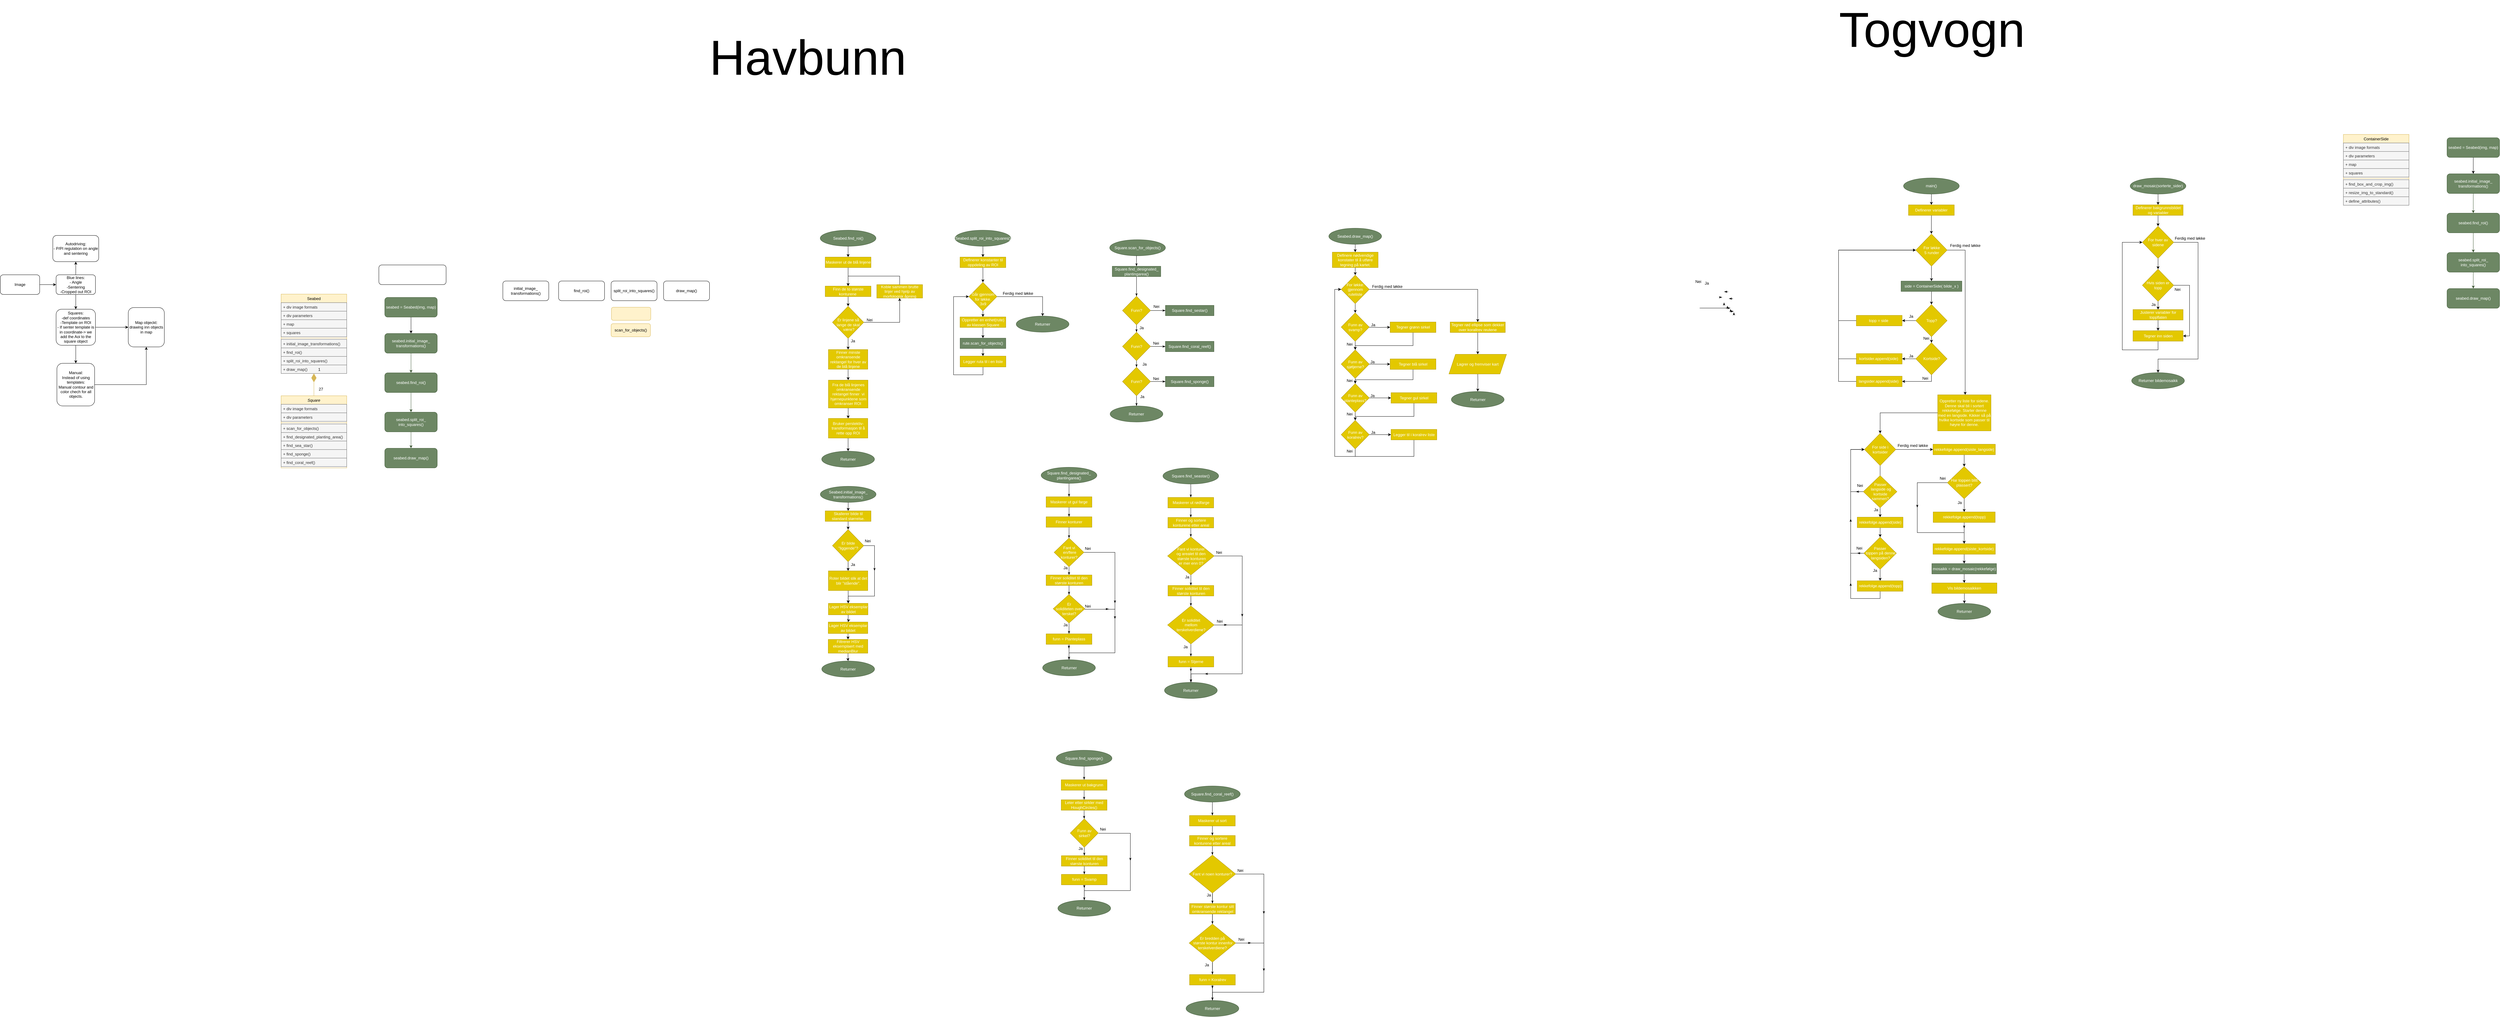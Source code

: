<mxfile version="13.7.9" type="device" pages="2"><diagram id="C5RBs43oDa-KdzZeNtuy" name="Page-1"><mxGraphModel dx="1582" dy="1297" grid="0" gridSize="10" guides="1" tooltips="1" connect="1" arrows="1" fold="1" page="0" pageScale="1" pageWidth="827" pageHeight="1169" math="0" shadow="0"><root><mxCell id="WIyWlLk6GJQsqaUBKTNV-0"/><mxCell id="WIyWlLk6GJQsqaUBKTNV-1" parent="WIyWlLk6GJQsqaUBKTNV-0"/><mxCell id="wSe9VvO9Vw-kVZwkvqzk-7" style="edgeStyle=orthogonalEdgeStyle;rounded=0;orthogonalLoop=1;jettySize=auto;html=1;entryX=0.5;entryY=0;entryDx=0;entryDy=0;fillColor=#6d8764;strokeColor=#3A5431;" parent="WIyWlLk6GJQsqaUBKTNV-1" source="3iV4uDGy3LyCtoVsyBQB-0" target="3iV4uDGy3LyCtoVsyBQB-1" edge="1"><mxGeometry relative="1" as="geometry"/></mxCell><mxCell id="3iV4uDGy3LyCtoVsyBQB-0" value="seabed.find_roi()" style="rounded=1;whiteSpace=wrap;html=1;fillColor=#6d8764;strokeColor=#3A5431;fontColor=#ffffff;" parent="WIyWlLk6GJQsqaUBKTNV-1" vertex="1"><mxGeometry x="530" y="470" width="160" height="60" as="geometry"/></mxCell><mxCell id="wSe9VvO9Vw-kVZwkvqzk-8" style="edgeStyle=orthogonalEdgeStyle;rounded=0;orthogonalLoop=1;jettySize=auto;html=1;fillColor=#6d8764;strokeColor=#3A5431;" parent="WIyWlLk6GJQsqaUBKTNV-1" source="3iV4uDGy3LyCtoVsyBQB-1" target="3iV4uDGy3LyCtoVsyBQB-3" edge="1"><mxGeometry relative="1" as="geometry"/></mxCell><mxCell id="3iV4uDGy3LyCtoVsyBQB-1" value="seabed.split_roi_&lt;br&gt;into_squares()" style="rounded=1;whiteSpace=wrap;html=1;fillColor=#6d8764;strokeColor=#3A5431;fontColor=#ffffff;" parent="WIyWlLk6GJQsqaUBKTNV-1" vertex="1"><mxGeometry x="530" y="590" width="160" height="60" as="geometry"/></mxCell><mxCell id="3iV4uDGy3LyCtoVsyBQB-3" value="seabed.draw_map()" style="rounded=1;whiteSpace=wrap;html=1;fillColor=#6d8764;strokeColor=#3A5431;fontColor=#ffffff;" parent="WIyWlLk6GJQsqaUBKTNV-1" vertex="1"><mxGeometry x="530" y="700" width="160" height="60" as="geometry"/></mxCell><mxCell id="wSe9VvO9Vw-kVZwkvqzk-6" style="edgeStyle=orthogonalEdgeStyle;rounded=0;orthogonalLoop=1;jettySize=auto;html=1;entryX=0.5;entryY=0;entryDx=0;entryDy=0;fillColor=#6d8764;strokeColor=#3A5431;" parent="WIyWlLk6GJQsqaUBKTNV-1" source="3iV4uDGy3LyCtoVsyBQB-4" target="3iV4uDGy3LyCtoVsyBQB-0" edge="1"><mxGeometry relative="1" as="geometry"/></mxCell><mxCell id="3iV4uDGy3LyCtoVsyBQB-4" value="seabed.initial_image_&lt;br&gt;transformations()" style="rounded=1;whiteSpace=wrap;html=1;fillColor=#6d8764;strokeColor=#3A5431;fontColor=#ffffff;" parent="WIyWlLk6GJQsqaUBKTNV-1" vertex="1"><mxGeometry x="530" y="350" width="160" height="60" as="geometry"/></mxCell><mxCell id="3iV4uDGy3LyCtoVsyBQB-19" value="initial_image_&lt;br&gt;transformations()" style="rounded=1;whiteSpace=wrap;html=1;" parent="WIyWlLk6GJQsqaUBKTNV-1" vertex="1"><mxGeometry x="890" y="190" width="140" height="60" as="geometry"/></mxCell><mxCell id="3iV4uDGy3LyCtoVsyBQB-20" value="find_roi()" style="rounded=1;whiteSpace=wrap;html=1;" parent="WIyWlLk6GJQsqaUBKTNV-1" vertex="1"><mxGeometry x="1060" y="190" width="140" height="60" as="geometry"/></mxCell><mxCell id="3iV4uDGy3LyCtoVsyBQB-21" value="split_roi_into_squares()" style="rounded=1;whiteSpace=wrap;html=1;" parent="WIyWlLk6GJQsqaUBKTNV-1" vertex="1"><mxGeometry x="1220" y="190" width="140" height="60" as="geometry"/></mxCell><mxCell id="3iV4uDGy3LyCtoVsyBQB-22" value="draw_map()" style="rounded=1;whiteSpace=wrap;html=1;" parent="WIyWlLk6GJQsqaUBKTNV-1" vertex="1"><mxGeometry x="1380" y="190" width="140" height="60" as="geometry"/></mxCell><mxCell id="3iV4uDGy3LyCtoVsyBQB-49" value="scan_for_objects()" style="rounded=1;whiteSpace=wrap;html=1;fillColor=#fff2cc;strokeColor=#d6b656;" parent="WIyWlLk6GJQsqaUBKTNV-1" vertex="1"><mxGeometry x="1220" y="320" width="120" height="40" as="geometry"/></mxCell><mxCell id="3iV4uDGy3LyCtoVsyBQB-51" value="" style="rounded=1;whiteSpace=wrap;html=1;fillColor=#fff2cc;strokeColor=#d6b656;" parent="WIyWlLk6GJQsqaUBKTNV-1" vertex="1"><mxGeometry x="1221" y="270" width="120" height="40" as="geometry"/></mxCell><mxCell id="zkfFHV4jXpPFQw0GAbJ--17" value="Seabed" style="swimlane;fontStyle=0;align=center;verticalAlign=top;childLayout=stackLayout;horizontal=1;startSize=26;horizontalStack=0;resizeParent=1;resizeLast=0;collapsible=1;marginBottom=0;rounded=0;shadow=0;strokeWidth=1;fillColor=#fff2cc;strokeColor=#d6b656;" parent="WIyWlLk6GJQsqaUBKTNV-1" vertex="1"><mxGeometry x="214" y="230" width="200" height="242" as="geometry"><mxRectangle x="232" y="200" width="160" height="26" as="alternateBounds"/></mxGeometry></mxCell><mxCell id="zkfFHV4jXpPFQw0GAbJ--18" value="+ div image formats" style="text;align=left;verticalAlign=top;spacingLeft=4;spacingRight=4;overflow=hidden;rotatable=0;points=[[0,0.5],[1,0.5]];portConstraint=eastwest;fillColor=#f5f5f5;strokeColor=#666666;fontColor=#333333;" parent="zkfFHV4jXpPFQw0GAbJ--17" vertex="1"><mxGeometry y="26" width="200" height="26" as="geometry"/></mxCell><mxCell id="zkfFHV4jXpPFQw0GAbJ--19" value="+ div parameters" style="text;align=left;verticalAlign=top;spacingLeft=4;spacingRight=4;overflow=hidden;rotatable=0;points=[[0,0.5],[1,0.5]];portConstraint=eastwest;rounded=0;shadow=0;html=0;fillColor=#f5f5f5;strokeColor=#666666;fontColor=#333333;" parent="zkfFHV4jXpPFQw0GAbJ--17" vertex="1"><mxGeometry y="52" width="200" height="26" as="geometry"/></mxCell><mxCell id="778IjFVnr2L2QRDN6A1S-3" value="+ map" style="text;align=left;verticalAlign=top;spacingLeft=4;spacingRight=4;overflow=hidden;rotatable=0;points=[[0,0.5],[1,0.5]];portConstraint=eastwest;rounded=0;shadow=0;html=0;fillColor=#f5f5f5;strokeColor=#666666;fontColor=#333333;" parent="zkfFHV4jXpPFQw0GAbJ--17" vertex="1"><mxGeometry y="78" width="200" height="26" as="geometry"/></mxCell><mxCell id="zkfFHV4jXpPFQw0GAbJ--22" value="+ squares" style="text;align=left;verticalAlign=top;spacingLeft=4;spacingRight=4;overflow=hidden;rotatable=0;points=[[0,0.5],[1,0.5]];portConstraint=eastwest;rounded=0;shadow=0;html=0;fillColor=#f5f5f5;strokeColor=#666666;fontColor=#333333;" parent="zkfFHV4jXpPFQw0GAbJ--17" vertex="1"><mxGeometry y="104" width="200" height="26" as="geometry"/></mxCell><mxCell id="zkfFHV4jXpPFQw0GAbJ--23" value="" style="line;html=1;strokeWidth=1;align=left;verticalAlign=middle;spacingTop=-1;spacingLeft=3;spacingRight=3;rotatable=0;labelPosition=right;points=[];portConstraint=eastwest;fillColor=#fff2cc;strokeColor=#d6b656;" parent="zkfFHV4jXpPFQw0GAbJ--17" vertex="1"><mxGeometry y="130" width="200" height="8" as="geometry"/></mxCell><mxCell id="zkfFHV4jXpPFQw0GAbJ--24" value="+ initial_image_transformations()" style="text;align=left;verticalAlign=top;spacingLeft=4;spacingRight=4;overflow=hidden;rotatable=0;points=[[0,0.5],[1,0.5]];portConstraint=eastwest;fillColor=#f5f5f5;strokeColor=#666666;fontColor=#333333;" parent="zkfFHV4jXpPFQw0GAbJ--17" vertex="1"><mxGeometry y="138" width="200" height="26" as="geometry"/></mxCell><mxCell id="zkfFHV4jXpPFQw0GAbJ--25" value="+ find_roi()" style="text;align=left;verticalAlign=top;spacingLeft=4;spacingRight=4;overflow=hidden;rotatable=0;points=[[0,0.5],[1,0.5]];portConstraint=eastwest;fillColor=#f5f5f5;strokeColor=#666666;fontColor=#333333;" parent="zkfFHV4jXpPFQw0GAbJ--17" vertex="1"><mxGeometry y="164" width="200" height="26" as="geometry"/></mxCell><mxCell id="3iV4uDGy3LyCtoVsyBQB-5" value="+ split_roi_into_squares()" style="text;align=left;verticalAlign=top;spacingLeft=4;spacingRight=4;overflow=hidden;rotatable=0;points=[[0,0.5],[1,0.5]];portConstraint=eastwest;fillColor=#f5f5f5;strokeColor=#666666;fontColor=#333333;" parent="zkfFHV4jXpPFQw0GAbJ--17" vertex="1"><mxGeometry y="190" width="200" height="26" as="geometry"/></mxCell><mxCell id="3iV4uDGy3LyCtoVsyBQB-6" value="+ draw_map()" style="text;align=left;verticalAlign=top;spacingLeft=4;spacingRight=4;overflow=hidden;rotatable=0;points=[[0,0.5],[1,0.5]];portConstraint=eastwest;fillColor=#f5f5f5;strokeColor=#666666;fontColor=#333333;" parent="zkfFHV4jXpPFQw0GAbJ--17" vertex="1"><mxGeometry y="216" width="200" height="26" as="geometry"/></mxCell><mxCell id="zkfFHV4jXpPFQw0GAbJ--0" value="Square" style="swimlane;fontStyle=2;align=center;verticalAlign=top;childLayout=stackLayout;horizontal=1;startSize=26;horizontalStack=0;resizeParent=1;resizeLast=0;collapsible=1;marginBottom=0;rounded=0;shadow=0;strokeWidth=1;fillColor=#fff2cc;strokeColor=#d6b656;" parent="WIyWlLk6GJQsqaUBKTNV-1" vertex="1"><mxGeometry x="214" y="540" width="200" height="220" as="geometry"><mxRectangle x="240" y="500" width="160" height="26" as="alternateBounds"/></mxGeometry></mxCell><mxCell id="zkfFHV4jXpPFQw0GAbJ--1" value="+ div image formats" style="text;align=left;verticalAlign=top;spacingLeft=4;spacingRight=4;overflow=hidden;rotatable=0;points=[[0,0.5],[1,0.5]];portConstraint=eastwest;fillColor=#f5f5f5;strokeColor=#666666;fontColor=#333333;" parent="zkfFHV4jXpPFQw0GAbJ--0" vertex="1"><mxGeometry y="26" width="200" height="26" as="geometry"/></mxCell><mxCell id="zkfFHV4jXpPFQw0GAbJ--2" value="+ div parameters" style="text;align=left;verticalAlign=top;spacingLeft=4;spacingRight=4;overflow=hidden;rotatable=0;points=[[0,0.5],[1,0.5]];portConstraint=eastwest;rounded=0;shadow=0;html=0;fillColor=#f5f5f5;strokeColor=#666666;fontColor=#333333;" parent="zkfFHV4jXpPFQw0GAbJ--0" vertex="1"><mxGeometry y="52" width="200" height="26" as="geometry"/></mxCell><mxCell id="zkfFHV4jXpPFQw0GAbJ--4" value="" style="line;html=1;strokeWidth=1;align=left;verticalAlign=middle;spacingTop=-1;spacingLeft=3;spacingRight=3;rotatable=0;labelPosition=right;points=[];portConstraint=eastwest;fillColor=#fff2cc;strokeColor=#d6b656;" parent="zkfFHV4jXpPFQw0GAbJ--0" vertex="1"><mxGeometry y="78" width="200" height="8" as="geometry"/></mxCell><mxCell id="3iV4uDGy3LyCtoVsyBQB-10" value="+ scan_for_objects()" style="text;align=left;verticalAlign=top;spacingLeft=4;spacingRight=4;overflow=hidden;rotatable=0;points=[[0,0.5],[1,0.5]];portConstraint=eastwest;fillColor=#f5f5f5;strokeColor=#666666;fontColor=#333333;" parent="zkfFHV4jXpPFQw0GAbJ--0" vertex="1"><mxGeometry y="86" width="200" height="26" as="geometry"/></mxCell><mxCell id="3iV4uDGy3LyCtoVsyBQB-11" value="+ find_designated_planting_area()&#10;" style="text;align=left;verticalAlign=top;spacingLeft=4;spacingRight=4;overflow=hidden;rotatable=0;points=[[0,0.5],[1,0.5]];portConstraint=eastwest;fillColor=#f5f5f5;strokeColor=#666666;fontColor=#333333;" parent="zkfFHV4jXpPFQw0GAbJ--0" vertex="1"><mxGeometry y="112" width="200" height="26" as="geometry"/></mxCell><mxCell id="3iV4uDGy3LyCtoVsyBQB-12" value="+ find_sea_star()" style="text;align=left;verticalAlign=top;spacingLeft=4;spacingRight=4;overflow=hidden;rotatable=0;points=[[0,0.5],[1,0.5]];portConstraint=eastwest;fillColor=#f5f5f5;strokeColor=#666666;fontColor=#333333;" parent="zkfFHV4jXpPFQw0GAbJ--0" vertex="1"><mxGeometry y="138" width="200" height="26" as="geometry"/></mxCell><mxCell id="3iV4uDGy3LyCtoVsyBQB-13" value="+ find_sponge()" style="text;align=left;verticalAlign=top;spacingLeft=4;spacingRight=4;overflow=hidden;rotatable=0;points=[[0,0.5],[1,0.5]];portConstraint=eastwest;fillColor=#f5f5f5;strokeColor=#666666;fontColor=#333333;" parent="zkfFHV4jXpPFQw0GAbJ--0" vertex="1"><mxGeometry y="164" width="200" height="26" as="geometry"/></mxCell><mxCell id="3iV4uDGy3LyCtoVsyBQB-14" value="+ find_coral_reef()&#10;" style="text;align=left;verticalAlign=top;spacingLeft=4;spacingRight=4;overflow=hidden;rotatable=0;points=[[0,0.5],[1,0.5]];portConstraint=eastwest;fillColor=#f5f5f5;strokeColor=#666666;fontColor=#333333;" parent="zkfFHV4jXpPFQw0GAbJ--0" vertex="1"><mxGeometry y="190" width="200" height="26" as="geometry"/></mxCell><mxCell id="wSe9VvO9Vw-kVZwkvqzk-2" value="" style="endArrow=diamondThin;endFill=1;endSize=24;html=1;exitX=0.5;exitY=0;exitDx=0;exitDy=0;entryX=0.5;entryY=1;entryDx=0;entryDy=0;fillColor=#fff2cc;strokeColor=#d6b656;" parent="WIyWlLk6GJQsqaUBKTNV-1" source="zkfFHV4jXpPFQw0GAbJ--0" target="zkfFHV4jXpPFQw0GAbJ--17" edge="1"><mxGeometry width="160" relative="1" as="geometry"><mxPoint x="314" y="450" as="sourcePoint"/><mxPoint x="290" y="480" as="targetPoint"/></mxGeometry></mxCell><mxCell id="wSe9VvO9Vw-kVZwkvqzk-3" value="1" style="text;html=1;align=center;verticalAlign=middle;resizable=0;points=[];autosize=1;" parent="WIyWlLk6GJQsqaUBKTNV-1" vertex="1"><mxGeometry x="320" y="450" width="20" height="20" as="geometry"/></mxCell><mxCell id="wSe9VvO9Vw-kVZwkvqzk-4" value="27" style="text;html=1;align=center;verticalAlign=middle;resizable=0;points=[];autosize=1;" parent="WIyWlLk6GJQsqaUBKTNV-1" vertex="1"><mxGeometry x="320" y="510" width="30" height="20" as="geometry"/></mxCell><mxCell id="778IjFVnr2L2QRDN6A1S-1" style="edgeStyle=orthogonalEdgeStyle;rounded=0;orthogonalLoop=1;jettySize=auto;html=1;entryX=0.5;entryY=0;entryDx=0;entryDy=0;" parent="WIyWlLk6GJQsqaUBKTNV-1" source="778IjFVnr2L2QRDN6A1S-0" target="3iV4uDGy3LyCtoVsyBQB-4" edge="1"><mxGeometry relative="1" as="geometry"/></mxCell><mxCell id="778IjFVnr2L2QRDN6A1S-0" value="seabed = Seabed(img, map)" style="rounded=1;whiteSpace=wrap;html=1;fillColor=#6d8764;strokeColor=#3A5431;fontColor=#ffffff;" parent="WIyWlLk6GJQsqaUBKTNV-1" vertex="1"><mxGeometry x="530" y="240" width="160" height="60" as="geometry"/></mxCell><mxCell id="778IjFVnr2L2QRDN6A1S-2" value="" style="rounded=1;whiteSpace=wrap;html=1;" parent="WIyWlLk6GJQsqaUBKTNV-1" vertex="1"><mxGeometry x="512" y="141" width="205" height="60" as="geometry"/></mxCell><mxCell id="uDoisgnEJ3Sqodn6yVfs-0" style="edgeStyle=orthogonalEdgeStyle;rounded=0;orthogonalLoop=1;jettySize=auto;html=1;entryX=0;entryY=0.5;entryDx=0;entryDy=0;" parent="WIyWlLk6GJQsqaUBKTNV-1" source="uDoisgnEJ3Sqodn6yVfs-1" target="uDoisgnEJ3Sqodn6yVfs-4" edge="1"><mxGeometry relative="1" as="geometry"/></mxCell><mxCell id="uDoisgnEJ3Sqodn6yVfs-1" value="Image" style="rounded=1;whiteSpace=wrap;html=1;" parent="WIyWlLk6GJQsqaUBKTNV-1" vertex="1"><mxGeometry x="-642" y="171" width="120" height="60" as="geometry"/></mxCell><mxCell id="uDoisgnEJ3Sqodn6yVfs-2" style="edgeStyle=orthogonalEdgeStyle;rounded=0;orthogonalLoop=1;jettySize=auto;html=1;entryX=0.5;entryY=1;entryDx=0;entryDy=0;" parent="WIyWlLk6GJQsqaUBKTNV-1" source="uDoisgnEJ3Sqodn6yVfs-4" target="uDoisgnEJ3Sqodn6yVfs-9" edge="1"><mxGeometry relative="1" as="geometry"/></mxCell><mxCell id="uDoisgnEJ3Sqodn6yVfs-3" style="edgeStyle=orthogonalEdgeStyle;rounded=0;orthogonalLoop=1;jettySize=auto;html=1;entryX=0.5;entryY=0;entryDx=0;entryDy=0;" parent="WIyWlLk6GJQsqaUBKTNV-1" source="uDoisgnEJ3Sqodn6yVfs-4" target="uDoisgnEJ3Sqodn6yVfs-7" edge="1"><mxGeometry relative="1" as="geometry"/></mxCell><mxCell id="uDoisgnEJ3Sqodn6yVfs-4" value="Blue lines:&lt;br&gt;- Angle&lt;br&gt;-Sentering&lt;br&gt;-Cropped out ROI" style="rounded=1;whiteSpace=wrap;html=1;" parent="WIyWlLk6GJQsqaUBKTNV-1" vertex="1"><mxGeometry x="-472" y="171" width="120" height="60" as="geometry"/></mxCell><mxCell id="uDoisgnEJ3Sqodn6yVfs-5" style="edgeStyle=orthogonalEdgeStyle;rounded=0;orthogonalLoop=1;jettySize=auto;html=1;exitX=0.5;exitY=1;exitDx=0;exitDy=0;entryX=0.5;entryY=0;entryDx=0;entryDy=0;" parent="WIyWlLk6GJQsqaUBKTNV-1" source="uDoisgnEJ3Sqodn6yVfs-7" target="uDoisgnEJ3Sqodn6yVfs-11" edge="1"><mxGeometry relative="1" as="geometry"/></mxCell><mxCell id="uDoisgnEJ3Sqodn6yVfs-6" style="edgeStyle=orthogonalEdgeStyle;rounded=0;orthogonalLoop=1;jettySize=auto;html=1;entryX=0;entryY=0.5;entryDx=0;entryDy=0;" parent="WIyWlLk6GJQsqaUBKTNV-1" source="uDoisgnEJ3Sqodn6yVfs-7" target="uDoisgnEJ3Sqodn6yVfs-8" edge="1"><mxGeometry relative="1" as="geometry"/></mxCell><mxCell id="uDoisgnEJ3Sqodn6yVfs-7" value="Squares:&lt;br&gt;-def coordinates&lt;br&gt;-Template on ROI&lt;br&gt;- If senter template is in coordinate-&amp;gt; we add the Aoi to the square object" style="rounded=1;whiteSpace=wrap;html=1;" parent="WIyWlLk6GJQsqaUBKTNV-1" vertex="1"><mxGeometry x="-472" y="276" width="120" height="110" as="geometry"/></mxCell><mxCell id="uDoisgnEJ3Sqodn6yVfs-8" value="Map objeckt:&lt;br&gt;drawing inn objects in map" style="rounded=1;whiteSpace=wrap;html=1;" parent="WIyWlLk6GJQsqaUBKTNV-1" vertex="1"><mxGeometry x="-252" y="271" width="110" height="120" as="geometry"/></mxCell><mxCell id="uDoisgnEJ3Sqodn6yVfs-9" value="Autodriving:&lt;br&gt;- P/PI regulation on angle and sentering" style="rounded=1;whiteSpace=wrap;html=1;" parent="WIyWlLk6GJQsqaUBKTNV-1" vertex="1"><mxGeometry x="-482" y="51" width="140" height="80" as="geometry"/></mxCell><mxCell id="uDoisgnEJ3Sqodn6yVfs-10" style="edgeStyle=orthogonalEdgeStyle;rounded=0;orthogonalLoop=1;jettySize=auto;html=1;entryX=0.5;entryY=1;entryDx=0;entryDy=0;" parent="WIyWlLk6GJQsqaUBKTNV-1" source="uDoisgnEJ3Sqodn6yVfs-11" target="uDoisgnEJ3Sqodn6yVfs-8" edge="1"><mxGeometry relative="1" as="geometry"/></mxCell><mxCell id="uDoisgnEJ3Sqodn6yVfs-11" value="Manual:&lt;br&gt;Instead of using templates:&lt;br&gt;Manual contour and color chech for all objects." style="rounded=1;whiteSpace=wrap;html=1;" parent="WIyWlLk6GJQsqaUBKTNV-1" vertex="1"><mxGeometry x="-469.5" y="441" width="115" height="130" as="geometry"/></mxCell><mxCell id="uDoisgnEJ3Sqodn6yVfs-16" style="edgeStyle=orthogonalEdgeStyle;rounded=0;orthogonalLoop=1;jettySize=auto;html=1;entryX=0.5;entryY=0;entryDx=0;entryDy=0;" parent="WIyWlLk6GJQsqaUBKTNV-1" source="uDoisgnEJ3Sqodn6yVfs-14" target="uDoisgnEJ3Sqodn6yVfs-15" edge="1"><mxGeometry relative="1" as="geometry"/></mxCell><mxCell id="uDoisgnEJ3Sqodn6yVfs-14" value="&lt;span style=&quot;color: rgb(255 , 255 , 255)&quot;&gt;Seabed.find_roi()&lt;/span&gt;" style="ellipse;whiteSpace=wrap;html=1;fillColor=#6d8764;strokeColor=#3A5431;fontColor=#ffffff;" parent="WIyWlLk6GJQsqaUBKTNV-1" vertex="1"><mxGeometry x="1857.5" y="35" width="170" height="49" as="geometry"/></mxCell><mxCell id="uDoisgnEJ3Sqodn6yVfs-40" style="edgeStyle=orthogonalEdgeStyle;rounded=0;orthogonalLoop=1;jettySize=auto;html=1;entryX=0.5;entryY=0;entryDx=0;entryDy=0;" parent="WIyWlLk6GJQsqaUBKTNV-1" source="uDoisgnEJ3Sqodn6yVfs-15" target="uDoisgnEJ3Sqodn6yVfs-32" edge="1"><mxGeometry relative="1" as="geometry"/></mxCell><mxCell id="uDoisgnEJ3Sqodn6yVfs-15" value="Maskerer ut de blå linjene" style="rounded=0;whiteSpace=wrap;html=1;fillColor=#e3c800;strokeColor=#B09500;fontColor=#ffffff;" parent="WIyWlLk6GJQsqaUBKTNV-1" vertex="1"><mxGeometry x="1872.75" y="117" width="139.5" height="32" as="geometry"/></mxCell><mxCell id="uDoisgnEJ3Sqodn6yVfs-43" style="edgeStyle=orthogonalEdgeStyle;rounded=0;orthogonalLoop=1;jettySize=auto;html=1;exitX=1;exitY=0.5;exitDx=0;exitDy=0;" parent="WIyWlLk6GJQsqaUBKTNV-1" source="uDoisgnEJ3Sqodn6yVfs-30" target="uDoisgnEJ3Sqodn6yVfs-38" edge="1"><mxGeometry relative="1" as="geometry"/></mxCell><mxCell id="uDoisgnEJ3Sqodn6yVfs-47" value="" style="edgeStyle=orthogonalEdgeStyle;rounded=0;orthogonalLoop=1;jettySize=auto;html=1;" parent="WIyWlLk6GJQsqaUBKTNV-1" source="uDoisgnEJ3Sqodn6yVfs-30" target="uDoisgnEJ3Sqodn6yVfs-46" edge="1"><mxGeometry relative="1" as="geometry"/></mxCell><mxCell id="uDoisgnEJ3Sqodn6yVfs-30" value="&lt;br&gt;Er linjene så&lt;br&gt;lange de skal&lt;br&gt;&amp;nbsp;være?" style="rhombus;whiteSpace=wrap;html=1;rounded=0;fontColor=#ffffff;strokeColor=#B09500;fillColor=#e3c800;align=center;" parent="WIyWlLk6GJQsqaUBKTNV-1" vertex="1"><mxGeometry x="1894.75" y="267.05" width="95.5" height="98" as="geometry"/></mxCell><mxCell id="uDoisgnEJ3Sqodn6yVfs-35" style="edgeStyle=orthogonalEdgeStyle;rounded=0;orthogonalLoop=1;jettySize=auto;html=1;entryX=0.5;entryY=0;entryDx=0;entryDy=0;" parent="WIyWlLk6GJQsqaUBKTNV-1" source="uDoisgnEJ3Sqodn6yVfs-32" target="uDoisgnEJ3Sqodn6yVfs-30" edge="1"><mxGeometry relative="1" as="geometry"/></mxCell><mxCell id="uDoisgnEJ3Sqodn6yVfs-32" value="Finn de to største konturene&amp;nbsp;" style="rounded=0;whiteSpace=wrap;html=1;fillColor=#e3c800;strokeColor=#B09500;fontColor=#ffffff;" parent="WIyWlLk6GJQsqaUBKTNV-1" vertex="1"><mxGeometry x="1872.75" y="205.5" width="139.5" height="32" as="geometry"/></mxCell><mxCell id="uDoisgnEJ3Sqodn6yVfs-44" style="edgeStyle=orthogonalEdgeStyle;rounded=0;orthogonalLoop=1;jettySize=auto;html=1;entryX=0.5;entryY=0;entryDx=0;entryDy=0;" parent="WIyWlLk6GJQsqaUBKTNV-1" source="uDoisgnEJ3Sqodn6yVfs-38" target="uDoisgnEJ3Sqodn6yVfs-32" edge="1"><mxGeometry relative="1" as="geometry"><mxPoint x="2145.75" y="143.632" as="targetPoint"/><Array as="points"><mxPoint x="2100" y="175"/><mxPoint x="1943" y="175"/></Array></mxGeometry></mxCell><mxCell id="uDoisgnEJ3Sqodn6yVfs-38" value="Koble sammen brutte linjer ved hjelp av morfologisk åpning" style="rounded=0;whiteSpace=wrap;html=1;fillColor=#e3c800;strokeColor=#B09500;fontColor=#ffffff;" parent="WIyWlLk6GJQsqaUBKTNV-1" vertex="1"><mxGeometry x="2030" y="201" width="139.5" height="41" as="geometry"/></mxCell><mxCell id="uDoisgnEJ3Sqodn6yVfs-41" value="&amp;nbsp;Nei" style="text;html=1;align=center;verticalAlign=middle;resizable=0;points=[];autosize=1;" parent="WIyWlLk6GJQsqaUBKTNV-1" vertex="1"><mxGeometry x="1990.25" y="300" width="31" height="18" as="geometry"/></mxCell><mxCell id="uDoisgnEJ3Sqodn6yVfs-42" value="Ja" style="text;html=1;align=center;verticalAlign=middle;resizable=0;points=[];autosize=1;" parent="WIyWlLk6GJQsqaUBKTNV-1" vertex="1"><mxGeometry x="1945" y="364.25" width="23" height="18" as="geometry"/></mxCell><mxCell id="uDoisgnEJ3Sqodn6yVfs-49" value="" style="edgeStyle=orthogonalEdgeStyle;rounded=0;orthogonalLoop=1;jettySize=auto;html=1;" parent="WIyWlLk6GJQsqaUBKTNV-1" source="uDoisgnEJ3Sqodn6yVfs-46" target="uDoisgnEJ3Sqodn6yVfs-48" edge="1"><mxGeometry relative="1" as="geometry"/></mxCell><mxCell id="uDoisgnEJ3Sqodn6yVfs-46" value="Finner minste omkransende rektangel for hver av de blå linjene" style="whiteSpace=wrap;html=1;rounded=0;fontColor=#ffffff;strokeColor=#B09500;fillColor=#e3c800;" parent="WIyWlLk6GJQsqaUBKTNV-1" vertex="1"><mxGeometry x="1882.5" y="399" width="120" height="60" as="geometry"/></mxCell><mxCell id="uDoisgnEJ3Sqodn6yVfs-53" value="" style="edgeStyle=orthogonalEdgeStyle;rounded=0;orthogonalLoop=1;jettySize=auto;html=1;" parent="WIyWlLk6GJQsqaUBKTNV-1" source="uDoisgnEJ3Sqodn6yVfs-48" target="uDoisgnEJ3Sqodn6yVfs-52" edge="1"><mxGeometry relative="1" as="geometry"/></mxCell><mxCell id="uDoisgnEJ3Sqodn6yVfs-48" value="Fra de blå linjenes omkransende rektangel finner&amp;nbsp; vi hjørnepunktene som omkranser ROI&amp;nbsp;" style="whiteSpace=wrap;html=1;rounded=0;fontColor=#ffffff;strokeColor=#B09500;fillColor=#e3c800;" parent="WIyWlLk6GJQsqaUBKTNV-1" vertex="1"><mxGeometry x="1882.5" y="492.25" width="120.5" height="85" as="geometry"/></mxCell><mxCell id="uDoisgnEJ3Sqodn6yVfs-57" style="edgeStyle=orthogonalEdgeStyle;rounded=0;orthogonalLoop=1;jettySize=auto;html=1;entryX=0.5;entryY=0;entryDx=0;entryDy=0;" parent="WIyWlLk6GJQsqaUBKTNV-1" source="uDoisgnEJ3Sqodn6yVfs-52" target="uDoisgnEJ3Sqodn6yVfs-56" edge="1"><mxGeometry relative="1" as="geometry"/></mxCell><mxCell id="uDoisgnEJ3Sqodn6yVfs-52" value="Bruker perstektiv-&lt;br&gt;transformasjon til å rette opp ROI" style="whiteSpace=wrap;html=1;rounded=0;fontColor=#ffffff;strokeColor=#B09500;fillColor=#e3c800;" parent="WIyWlLk6GJQsqaUBKTNV-1" vertex="1"><mxGeometry x="1882.5" y="609" width="120" height="60" as="geometry"/></mxCell><mxCell id="uDoisgnEJ3Sqodn6yVfs-56" value="Returner" style="ellipse;whiteSpace=wrap;html=1;fillColor=#6d8764;strokeColor=#3A5431;fontColor=#ffffff;" parent="WIyWlLk6GJQsqaUBKTNV-1" vertex="1"><mxGeometry x="1862" y="709" width="161" height="49" as="geometry"/></mxCell><mxCell id="uDoisgnEJ3Sqodn6yVfs-61" style="edgeStyle=orthogonalEdgeStyle;rounded=0;orthogonalLoop=1;jettySize=auto;html=1;entryX=0.5;entryY=0;entryDx=0;entryDy=0;" parent="WIyWlLk6GJQsqaUBKTNV-1" source="uDoisgnEJ3Sqodn6yVfs-58" target="uDoisgnEJ3Sqodn6yVfs-60" edge="1"><mxGeometry relative="1" as="geometry"/></mxCell><mxCell id="uDoisgnEJ3Sqodn6yVfs-58" value="&lt;span style=&quot;color: rgb(255 , 255 , 255)&quot;&gt;Seabed.split_roi_into_squares()&lt;/span&gt;" style="ellipse;whiteSpace=wrap;html=1;fillColor=#6d8764;strokeColor=#3A5431;fontColor=#ffffff;" parent="WIyWlLk6GJQsqaUBKTNV-1" vertex="1"><mxGeometry x="2268.5" y="35" width="170" height="49" as="geometry"/></mxCell><mxCell id="uDoisgnEJ3Sqodn6yVfs-67" value="" style="edgeStyle=orthogonalEdgeStyle;rounded=0;orthogonalLoop=1;jettySize=auto;html=1;" parent="WIyWlLk6GJQsqaUBKTNV-1" source="uDoisgnEJ3Sqodn6yVfs-60" target="uDoisgnEJ3Sqodn6yVfs-66" edge="1"><mxGeometry relative="1" as="geometry"/></mxCell><mxCell id="uDoisgnEJ3Sqodn6yVfs-60" value="Definerer konstanter til oppdeling av ROI" style="rounded=0;whiteSpace=wrap;html=1;fillColor=#e3c800;strokeColor=#B09500;fontColor=#ffffff;" parent="WIyWlLk6GJQsqaUBKTNV-1" vertex="1"><mxGeometry x="2283.75" y="117" width="139.5" height="32" as="geometry"/></mxCell><mxCell id="uDoisgnEJ3Sqodn6yVfs-82" value="" style="edgeStyle=orthogonalEdgeStyle;rounded=0;orthogonalLoop=1;jettySize=auto;html=1;" parent="WIyWlLk6GJQsqaUBKTNV-1" source="uDoisgnEJ3Sqodn6yVfs-66" target="uDoisgnEJ3Sqodn6yVfs-70" edge="1"><mxGeometry relative="1" as="geometry"/></mxCell><mxCell id="uDoisgnEJ3Sqodn6yVfs-106" style="edgeStyle=orthogonalEdgeStyle;rounded=0;orthogonalLoop=1;jettySize=auto;html=1;" parent="WIyWlLk6GJQsqaUBKTNV-1" source="uDoisgnEJ3Sqodn6yVfs-66" target="uDoisgnEJ3Sqodn6yVfs-86" edge="1"><mxGeometry relative="1" as="geometry"><mxPoint x="2535.667" y="237.55" as="targetPoint"/></mxGeometry></mxCell><mxCell id="uDoisgnEJ3Sqodn6yVfs-66" value="&lt;br&gt;Går gjennom for løkke.&lt;br&gt;3x9" style="rhombus;whiteSpace=wrap;html=1;rounded=0;fontColor=#ffffff;strokeColor=#B09500;fillColor=#e3c800;" parent="WIyWlLk6GJQsqaUBKTNV-1" vertex="1"><mxGeometry x="2310.75" y="194.05" width="85.5" height="87" as="geometry"/></mxCell><mxCell id="uDoisgnEJ3Sqodn6yVfs-129" style="edgeStyle=orthogonalEdgeStyle;rounded=0;orthogonalLoop=1;jettySize=auto;html=1;" parent="WIyWlLk6GJQsqaUBKTNV-1" source="uDoisgnEJ3Sqodn6yVfs-70" target="uDoisgnEJ3Sqodn6yVfs-126" edge="1"><mxGeometry relative="1" as="geometry"/></mxCell><mxCell id="uDoisgnEJ3Sqodn6yVfs-70" value="Oppretter en enhet(rute) av klassen Square" style="rounded=0;whiteSpace=wrap;html=1;fillColor=#e3c800;strokeColor=#B09500;fontColor=#ffffff;" parent="WIyWlLk6GJQsqaUBKTNV-1" vertex="1"><mxGeometry x="2283.75" y="299.55" width="139.5" height="32" as="geometry"/></mxCell><mxCell id="uDoisgnEJ3Sqodn6yVfs-72" style="edgeStyle=orthogonalEdgeStyle;rounded=0;orthogonalLoop=1;jettySize=auto;html=1;entryX=0.5;entryY=0;entryDx=0;entryDy=0;" parent="WIyWlLk6GJQsqaUBKTNV-1" source="uDoisgnEJ3Sqodn6yVfs-73" target="uDoisgnEJ3Sqodn6yVfs-75" edge="1"><mxGeometry relative="1" as="geometry"/></mxCell><mxCell id="uDoisgnEJ3Sqodn6yVfs-73" value="&lt;span style=&quot;color: rgb(255 , 255 , 255)&quot;&gt;Seabed.draw_map()&lt;/span&gt;" style="ellipse;whiteSpace=wrap;html=1;fillColor=#6d8764;strokeColor=#3A5431;fontColor=#ffffff;" parent="WIyWlLk6GJQsqaUBKTNV-1" vertex="1"><mxGeometry x="3408" y="29" width="161" height="49" as="geometry"/></mxCell><mxCell id="uDoisgnEJ3Sqodn6yVfs-74" value="" style="edgeStyle=orthogonalEdgeStyle;rounded=0;orthogonalLoop=1;jettySize=auto;html=1;" parent="WIyWlLk6GJQsqaUBKTNV-1" source="uDoisgnEJ3Sqodn6yVfs-75" target="uDoisgnEJ3Sqodn6yVfs-77" edge="1"><mxGeometry relative="1" as="geometry"/></mxCell><mxCell id="uDoisgnEJ3Sqodn6yVfs-75" value="Definere nødvendige konstater til å utføre tegning på kartet." style="rounded=0;whiteSpace=wrap;html=1;fillColor=#e3c800;strokeColor=#B09500;fontColor=#ffffff;" parent="WIyWlLk6GJQsqaUBKTNV-1" vertex="1"><mxGeometry x="3418.75" y="102" width="139.5" height="47" as="geometry"/></mxCell><mxCell id="uDoisgnEJ3Sqodn6yVfs-95" value="" style="edgeStyle=orthogonalEdgeStyle;rounded=0;orthogonalLoop=1;jettySize=auto;html=1;" parent="WIyWlLk6GJQsqaUBKTNV-1" source="uDoisgnEJ3Sqodn6yVfs-77" target="uDoisgnEJ3Sqodn6yVfs-94" edge="1"><mxGeometry relative="1" as="geometry"/></mxCell><mxCell id="uDoisgnEJ3Sqodn6yVfs-120" style="edgeStyle=orthogonalEdgeStyle;rounded=0;orthogonalLoop=1;jettySize=auto;html=1;entryX=0.5;entryY=0;entryDx=0;entryDy=0;" parent="WIyWlLk6GJQsqaUBKTNV-1" source="uDoisgnEJ3Sqodn6yVfs-77" target="uDoisgnEJ3Sqodn6yVfs-121" edge="1"><mxGeometry relative="1" as="geometry"><mxPoint x="3868" y="356" as="targetPoint"/></mxGeometry></mxCell><mxCell id="uDoisgnEJ3Sqodn6yVfs-77" value="For løkke:&lt;br&gt;gjennom ruteliste" style="rhombus;whiteSpace=wrap;html=1;rounded=0;fontColor=#ffffff;strokeColor=#B09500;fillColor=#e3c800;" parent="WIyWlLk6GJQsqaUBKTNV-1" vertex="1"><mxGeometry x="3445.75" y="172" width="85.5" height="87" as="geometry"/></mxCell><mxCell id="uDoisgnEJ3Sqodn6yVfs-86" value="Returner" style="ellipse;whiteSpace=wrap;html=1;fillColor=#6d8764;strokeColor=#3A5431;fontColor=#ffffff;" parent="WIyWlLk6GJQsqaUBKTNV-1" vertex="1"><mxGeometry x="2455" y="297" width="161" height="49" as="geometry"/></mxCell><mxCell id="uDoisgnEJ3Sqodn6yVfs-105" style="edgeStyle=orthogonalEdgeStyle;rounded=0;orthogonalLoop=1;jettySize=auto;html=1;entryX=0;entryY=0.5;entryDx=0;entryDy=0;exitX=0.5;exitY=1;exitDx=0;exitDy=0;" parent="WIyWlLk6GJQsqaUBKTNV-1" source="uDoisgnEJ3Sqodn6yVfs-89" target="uDoisgnEJ3Sqodn6yVfs-66" edge="1"><mxGeometry relative="1" as="geometry"><mxPoint x="2233.667" y="236.333" as="targetPoint"/><mxPoint x="2354" y="415" as="sourcePoint"/><Array as="points"><mxPoint x="2354" y="476"/><mxPoint x="2264" y="476"/><mxPoint x="2264" y="238"/></Array></mxGeometry></mxCell><mxCell id="uDoisgnEJ3Sqodn6yVfs-89" value="Legger ruta til i en liste" style="rounded=0;whiteSpace=wrap;html=1;fillColor=#e3c800;strokeColor=#B09500;fontColor=#ffffff;" parent="WIyWlLk6GJQsqaUBKTNV-1" vertex="1"><mxGeometry x="2284" y="419.0" width="139.5" height="33.05" as="geometry"/></mxCell><mxCell id="uDoisgnEJ3Sqodn6yVfs-97" value="" style="edgeStyle=orthogonalEdgeStyle;rounded=0;orthogonalLoop=1;jettySize=auto;html=1;" parent="WIyWlLk6GJQsqaUBKTNV-1" source="uDoisgnEJ3Sqodn6yVfs-94" target="uDoisgnEJ3Sqodn6yVfs-96" edge="1"><mxGeometry relative="1" as="geometry"/></mxCell><mxCell id="uDoisgnEJ3Sqodn6yVfs-94" value="Funn av svamp?" style="rhombus;whiteSpace=wrap;html=1;rounded=0;fontColor=#ffffff;strokeColor=#B09500;fillColor=#e3c800;" parent="WIyWlLk6GJQsqaUBKTNV-1" vertex="1"><mxGeometry x="3445.75" y="287" width="85.5" height="87" as="geometry"/></mxCell><mxCell id="uDoisgnEJ3Sqodn6yVfs-100" style="edgeStyle=orthogonalEdgeStyle;rounded=0;orthogonalLoop=1;jettySize=auto;html=1;" parent="WIyWlLk6GJQsqaUBKTNV-1" source="uDoisgnEJ3Sqodn6yVfs-96" target="uDoisgnEJ3Sqodn6yVfs-98" edge="1"><mxGeometry relative="1" as="geometry"/></mxCell><mxCell id="uDoisgnEJ3Sqodn6yVfs-96" value="Funn av sjøtjerne?" style="rhombus;whiteSpace=wrap;html=1;rounded=0;fontColor=#ffffff;strokeColor=#B09500;fillColor=#e3c800;" parent="WIyWlLk6GJQsqaUBKTNV-1" vertex="1"><mxGeometry x="3445.75" y="400" width="85.5" height="87" as="geometry"/></mxCell><mxCell id="uDoisgnEJ3Sqodn6yVfs-102" value="" style="edgeStyle=orthogonalEdgeStyle;rounded=0;orthogonalLoop=1;jettySize=auto;html=1;" parent="WIyWlLk6GJQsqaUBKTNV-1" source="uDoisgnEJ3Sqodn6yVfs-98" target="uDoisgnEJ3Sqodn6yVfs-101" edge="1"><mxGeometry relative="1" as="geometry"/></mxCell><mxCell id="uDoisgnEJ3Sqodn6yVfs-98" value="Funn av planteplass?" style="rhombus;whiteSpace=wrap;html=1;rounded=0;fontColor=#ffffff;strokeColor=#B09500;fillColor=#e3c800;" parent="WIyWlLk6GJQsqaUBKTNV-1" vertex="1"><mxGeometry x="3445.75" y="503" width="85.5" height="87" as="geometry"/></mxCell><mxCell id="uDoisgnEJ3Sqodn6yVfs-103" style="edgeStyle=orthogonalEdgeStyle;rounded=0;orthogonalLoop=1;jettySize=auto;html=1;entryX=0;entryY=0.5;entryDx=0;entryDy=0;" parent="WIyWlLk6GJQsqaUBKTNV-1" source="uDoisgnEJ3Sqodn6yVfs-101" target="uDoisgnEJ3Sqodn6yVfs-77" edge="1"><mxGeometry relative="1" as="geometry"><mxPoint x="3402" y="256" as="targetPoint"/><Array as="points"><mxPoint x="3489" y="725"/><mxPoint x="3426" y="725"/><mxPoint x="3426" y="216"/></Array></mxGeometry></mxCell><mxCell id="uDoisgnEJ3Sqodn6yVfs-101" value="Funn av koralrev?" style="rhombus;whiteSpace=wrap;html=1;rounded=0;fontColor=#ffffff;strokeColor=#B09500;fillColor=#e3c800;" parent="WIyWlLk6GJQsqaUBKTNV-1" vertex="1"><mxGeometry x="3445.75" y="615" width="85.5" height="87" as="geometry"/></mxCell><mxCell id="uDoisgnEJ3Sqodn6yVfs-107" value="Ferdig med løkke" style="text;html=1;align=center;verticalAlign=middle;resizable=0;points=[];autosize=1;" parent="WIyWlLk6GJQsqaUBKTNV-1" vertex="1"><mxGeometry x="2408" y="218.5" width="103" height="18" as="geometry"/></mxCell><mxCell id="uDoisgnEJ3Sqodn6yVfs-109" style="edgeStyle=orthogonalEdgeStyle;rounded=0;orthogonalLoop=1;jettySize=auto;html=1;" parent="WIyWlLk6GJQsqaUBKTNV-1" target="uDoisgnEJ3Sqodn6yVfs-110" edge="1"><mxGeometry relative="1" as="geometry"><mxPoint x="3531" y="331" as="sourcePoint"/></mxGeometry></mxCell><mxCell id="uDoisgnEJ3Sqodn6yVfs-243" style="edgeStyle=orthogonalEdgeStyle;rounded=0;orthogonalLoop=1;jettySize=auto;html=1;entryX=0.5;entryY=0;entryDx=0;entryDy=0;startArrow=none;startFill=0;endArrow=classicThin;endFill=1;" parent="WIyWlLk6GJQsqaUBKTNV-1" source="uDoisgnEJ3Sqodn6yVfs-110" target="uDoisgnEJ3Sqodn6yVfs-96" edge="1"><mxGeometry relative="1" as="geometry"><Array as="points"><mxPoint x="3665" y="387"/><mxPoint x="3489" y="387"/></Array></mxGeometry></mxCell><mxCell id="uDoisgnEJ3Sqodn6yVfs-110" value="Tegner grønn sirkel" style="rounded=0;whiteSpace=wrap;html=1;fillColor=#e3c800;strokeColor=#B09500;fontColor=#ffffff;" parent="WIyWlLk6GJQsqaUBKTNV-1" vertex="1"><mxGeometry x="3595" y="315" width="139.5" height="32" as="geometry"/></mxCell><mxCell id="uDoisgnEJ3Sqodn6yVfs-113" style="edgeStyle=orthogonalEdgeStyle;rounded=0;orthogonalLoop=1;jettySize=auto;html=1;exitX=1;exitY=0.5;exitDx=0;exitDy=0;" parent="WIyWlLk6GJQsqaUBKTNV-1" source="uDoisgnEJ3Sqodn6yVfs-96" target="uDoisgnEJ3Sqodn6yVfs-114" edge="1"><mxGeometry relative="1" as="geometry"><mxPoint x="3536" y="444" as="sourcePoint"/></mxGeometry></mxCell><mxCell id="uDoisgnEJ3Sqodn6yVfs-242" style="edgeStyle=orthogonalEdgeStyle;rounded=0;orthogonalLoop=1;jettySize=auto;html=1;entryX=0.5;entryY=0;entryDx=0;entryDy=0;startArrow=none;startFill=0;endArrow=classicThin;endFill=1;" parent="WIyWlLk6GJQsqaUBKTNV-1" source="uDoisgnEJ3Sqodn6yVfs-114" target="uDoisgnEJ3Sqodn6yVfs-98" edge="1"><mxGeometry relative="1" as="geometry"><Array as="points"><mxPoint x="3665" y="491"/><mxPoint x="3489" y="491"/></Array></mxGeometry></mxCell><mxCell id="uDoisgnEJ3Sqodn6yVfs-114" value="Tegner blå sirkel" style="rounded=0;whiteSpace=wrap;html=1;fillColor=#e3c800;strokeColor=#B09500;fontColor=#ffffff;" parent="WIyWlLk6GJQsqaUBKTNV-1" vertex="1"><mxGeometry x="3595" y="427.5" width="139.5" height="32" as="geometry"/></mxCell><mxCell id="uDoisgnEJ3Sqodn6yVfs-115" style="edgeStyle=orthogonalEdgeStyle;rounded=0;orthogonalLoop=1;jettySize=auto;html=1;exitX=1;exitY=0.5;exitDx=0;exitDy=0;" parent="WIyWlLk6GJQsqaUBKTNV-1" source="uDoisgnEJ3Sqodn6yVfs-98" target="uDoisgnEJ3Sqodn6yVfs-116" edge="1"><mxGeometry relative="1" as="geometry"><mxPoint x="3534" y="547" as="sourcePoint"/></mxGeometry></mxCell><mxCell id="uDoisgnEJ3Sqodn6yVfs-244" style="edgeStyle=orthogonalEdgeStyle;rounded=0;orthogonalLoop=1;jettySize=auto;html=1;entryX=0.5;entryY=0;entryDx=0;entryDy=0;startArrow=none;startFill=0;endArrow=classicThin;endFill=1;" parent="WIyWlLk6GJQsqaUBKTNV-1" source="uDoisgnEJ3Sqodn6yVfs-116" target="uDoisgnEJ3Sqodn6yVfs-101" edge="1"><mxGeometry relative="1" as="geometry"><Array as="points"><mxPoint x="3668" y="603"/><mxPoint x="3489" y="603"/></Array></mxGeometry></mxCell><mxCell id="uDoisgnEJ3Sqodn6yVfs-116" value="Tegner gul sirkel" style="rounded=0;whiteSpace=wrap;html=1;fillColor=#e3c800;strokeColor=#B09500;fontColor=#ffffff;" parent="WIyWlLk6GJQsqaUBKTNV-1" vertex="1"><mxGeometry x="3597.75" y="530.5" width="139.5" height="32" as="geometry"/></mxCell><mxCell id="uDoisgnEJ3Sqodn6yVfs-118" style="edgeStyle=orthogonalEdgeStyle;rounded=0;orthogonalLoop=1;jettySize=auto;html=1;exitX=1;exitY=0.5;exitDx=0;exitDy=0;" parent="WIyWlLk6GJQsqaUBKTNV-1" source="uDoisgnEJ3Sqodn6yVfs-101" target="uDoisgnEJ3Sqodn6yVfs-119" edge="1"><mxGeometry relative="1" as="geometry"><mxPoint x="3534" y="658.5" as="sourcePoint"/></mxGeometry></mxCell><mxCell id="uDoisgnEJ3Sqodn6yVfs-245" style="edgeStyle=orthogonalEdgeStyle;rounded=0;orthogonalLoop=1;jettySize=auto;html=1;entryX=0;entryY=0.5;entryDx=0;entryDy=0;startArrow=none;startFill=0;endArrow=classicThin;endFill=1;" parent="WIyWlLk6GJQsqaUBKTNV-1" source="uDoisgnEJ3Sqodn6yVfs-119" target="uDoisgnEJ3Sqodn6yVfs-77" edge="1"><mxGeometry relative="1" as="geometry"><Array as="points"><mxPoint x="3668" y="725"/><mxPoint x="3426" y="725"/><mxPoint x="3426" y="215"/></Array></mxGeometry></mxCell><mxCell id="uDoisgnEJ3Sqodn6yVfs-119" value="Legger til i koralrev liste" style="rounded=0;whiteSpace=wrap;html=1;fillColor=#e3c800;strokeColor=#B09500;fontColor=#ffffff;" parent="WIyWlLk6GJQsqaUBKTNV-1" vertex="1"><mxGeometry x="3597.75" y="642.5" width="139.5" height="32" as="geometry"/></mxCell><mxCell id="K7vVqPGRjOa1dxgQFs9q-4" value="" style="edgeStyle=orthogonalEdgeStyle;rounded=0;orthogonalLoop=1;jettySize=auto;html=1;" parent="WIyWlLk6GJQsqaUBKTNV-1" source="uDoisgnEJ3Sqodn6yVfs-121" target="K7vVqPGRjOa1dxgQFs9q-3" edge="1"><mxGeometry relative="1" as="geometry"/></mxCell><mxCell id="uDoisgnEJ3Sqodn6yVfs-121" value="Tegner rød ellipse som dekker over korallrev reutene" style="rounded=0;whiteSpace=wrap;html=1;fillColor=#e3c800;strokeColor=#B09500;fontColor=#ffffff;" parent="WIyWlLk6GJQsqaUBKTNV-1" vertex="1"><mxGeometry x="3778" y="315" width="168" height="32" as="geometry"/></mxCell><mxCell id="uDoisgnEJ3Sqodn6yVfs-125" style="edgeStyle=orthogonalEdgeStyle;rounded=0;orthogonalLoop=1;jettySize=auto;html=1;entryX=0.5;entryY=0;entryDx=0;entryDy=0;" parent="WIyWlLk6GJQsqaUBKTNV-1" target="uDoisgnEJ3Sqodn6yVfs-124" edge="1"><mxGeometry relative="1" as="geometry"><mxPoint x="3862" y="465" as="sourcePoint"/></mxGeometry></mxCell><mxCell id="uDoisgnEJ3Sqodn6yVfs-124" value="Returner" style="ellipse;whiteSpace=wrap;html=1;fillColor=#6d8764;strokeColor=#3A5431;fontColor=#ffffff;" parent="WIyWlLk6GJQsqaUBKTNV-1" vertex="1"><mxGeometry x="3781.5" y="527" width="161" height="49" as="geometry"/></mxCell><mxCell id="uDoisgnEJ3Sqodn6yVfs-127" value="" style="edgeStyle=orthogonalEdgeStyle;rounded=0;orthogonalLoop=1;jettySize=auto;html=1;" parent="WIyWlLk6GJQsqaUBKTNV-1" source="uDoisgnEJ3Sqodn6yVfs-126" target="uDoisgnEJ3Sqodn6yVfs-89" edge="1"><mxGeometry relative="1" as="geometry"/></mxCell><mxCell id="uDoisgnEJ3Sqodn6yVfs-126" value="rute.scan_for_objects()" style="rounded=0;whiteSpace=wrap;html=1;fillColor=#6d8764;strokeColor=#3A5431;fontColor=#ffffff;" parent="WIyWlLk6GJQsqaUBKTNV-1" vertex="1"><mxGeometry x="2284" y="364.25" width="139.25" height="31.5" as="geometry"/></mxCell><mxCell id="uDoisgnEJ3Sqodn6yVfs-131" value="&lt;span style=&quot;color: rgb(255 , 255 , 255)&quot;&gt;Square.scan_for_objects()&lt;/span&gt;" style="ellipse;whiteSpace=wrap;html=1;fillColor=#6d8764;strokeColor=#3A5431;fontColor=#ffffff;" parent="WIyWlLk6GJQsqaUBKTNV-1" vertex="1"><mxGeometry x="2740" y="64" width="170" height="49" as="geometry"/></mxCell><mxCell id="uDoisgnEJ3Sqodn6yVfs-148" style="edgeStyle=orthogonalEdgeStyle;rounded=0;orthogonalLoop=1;jettySize=auto;html=1;entryX=0.48;entryY=0.988;entryDx=0;entryDy=0;entryPerimeter=0;startArrow=classicThin;startFill=1;endArrow=none;endFill=0;exitX=0.5;exitY=0;exitDx=0;exitDy=0;" parent="WIyWlLk6GJQsqaUBKTNV-1" source="uDoisgnEJ3Sqodn6yVfs-149" target="uDoisgnEJ3Sqodn6yVfs-131" edge="1"><mxGeometry relative="1" as="geometry"><mxPoint x="2822" y="130" as="sourcePoint"/></mxGeometry></mxCell><mxCell id="uDoisgnEJ3Sqodn6yVfs-152" style="edgeStyle=orthogonalEdgeStyle;rounded=0;orthogonalLoop=1;jettySize=auto;html=1;entryX=0;entryY=0.5;entryDx=0;entryDy=0;startArrow=none;startFill=0;endArrow=classicThin;endFill=1;" parent="WIyWlLk6GJQsqaUBKTNV-1" source="uDoisgnEJ3Sqodn6yVfs-135" target="uDoisgnEJ3Sqodn6yVfs-151" edge="1"><mxGeometry relative="1" as="geometry"/></mxCell><mxCell id="uDoisgnEJ3Sqodn6yVfs-163" style="edgeStyle=orthogonalEdgeStyle;rounded=0;orthogonalLoop=1;jettySize=auto;html=1;entryX=0.5;entryY=0;entryDx=0;entryDy=0;startArrow=none;startFill=0;endArrow=classicThin;endFill=1;" parent="WIyWlLk6GJQsqaUBKTNV-1" source="uDoisgnEJ3Sqodn6yVfs-135" target="uDoisgnEJ3Sqodn6yVfs-138" edge="1"><mxGeometry relative="1" as="geometry"/></mxCell><mxCell id="uDoisgnEJ3Sqodn6yVfs-135" value="Funn?" style="rhombus;whiteSpace=wrap;html=1;rounded=0;fontColor=#ffffff;strokeColor=#B09500;fillColor=#e3c800;" parent="WIyWlLk6GJQsqaUBKTNV-1" vertex="1"><mxGeometry x="2779" y="236.5" width="85.5" height="87" as="geometry"/></mxCell><mxCell id="uDoisgnEJ3Sqodn6yVfs-157" style="edgeStyle=orthogonalEdgeStyle;rounded=0;orthogonalLoop=1;jettySize=auto;html=1;entryX=0;entryY=0.5;entryDx=0;entryDy=0;startArrow=none;startFill=0;endArrow=classicThin;endFill=1;" parent="WIyWlLk6GJQsqaUBKTNV-1" source="uDoisgnEJ3Sqodn6yVfs-138" target="uDoisgnEJ3Sqodn6yVfs-154" edge="1"><mxGeometry relative="1" as="geometry"/></mxCell><mxCell id="uDoisgnEJ3Sqodn6yVfs-161" style="edgeStyle=orthogonalEdgeStyle;rounded=0;orthogonalLoop=1;jettySize=auto;html=1;entryX=0.5;entryY=0;entryDx=0;entryDy=0;startArrow=none;startFill=0;endArrow=classicThin;endFill=1;" parent="WIyWlLk6GJQsqaUBKTNV-1" source="uDoisgnEJ3Sqodn6yVfs-138" target="uDoisgnEJ3Sqodn6yVfs-158" edge="1"><mxGeometry relative="1" as="geometry"/></mxCell><mxCell id="uDoisgnEJ3Sqodn6yVfs-138" value="Funn?" style="rhombus;whiteSpace=wrap;html=1;rounded=0;fontColor=#ffffff;strokeColor=#B09500;fillColor=#e3c800;" parent="WIyWlLk6GJQsqaUBKTNV-1" vertex="1"><mxGeometry x="2779" y="346" width="85.5" height="87" as="geometry"/></mxCell><mxCell id="uDoisgnEJ3Sqodn6yVfs-150" style="edgeStyle=orthogonalEdgeStyle;rounded=0;orthogonalLoop=1;jettySize=auto;html=1;entryX=0.5;entryY=0;entryDx=0;entryDy=0;startArrow=none;startFill=0;endArrow=classicThin;endFill=1;" parent="WIyWlLk6GJQsqaUBKTNV-1" source="uDoisgnEJ3Sqodn6yVfs-149" target="uDoisgnEJ3Sqodn6yVfs-135" edge="1"><mxGeometry relative="1" as="geometry"/></mxCell><mxCell id="uDoisgnEJ3Sqodn6yVfs-149" value="Square.find_designated_&lt;br&gt;plantingarea()" style="rounded=0;whiteSpace=wrap;html=1;fillColor=#6d8764;strokeColor=#3A5431;fontColor=#ffffff;" parent="WIyWlLk6GJQsqaUBKTNV-1" vertex="1"><mxGeometry x="2747.81" y="145" width="147.88" height="31.5" as="geometry"/></mxCell><mxCell id="uDoisgnEJ3Sqodn6yVfs-151" value="Square.find_sestar()" style="rounded=0;whiteSpace=wrap;html=1;fillColor=#6d8764;strokeColor=#3A5431;fontColor=#ffffff;" parent="WIyWlLk6GJQsqaUBKTNV-1" vertex="1"><mxGeometry x="2910" y="264.25" width="147.88" height="31.5" as="geometry"/></mxCell><mxCell id="uDoisgnEJ3Sqodn6yVfs-153" value="Square.find_sponge()" style="rounded=0;whiteSpace=wrap;html=1;fillColor=#6d8764;strokeColor=#3A5431;fontColor=#ffffff;" parent="WIyWlLk6GJQsqaUBKTNV-1" vertex="1"><mxGeometry x="2910" y="480.75" width="147.88" height="31.5" as="geometry"/></mxCell><mxCell id="uDoisgnEJ3Sqodn6yVfs-154" value="Square.find_coral_reef()" style="rounded=0;whiteSpace=wrap;html=1;fillColor=#6d8764;strokeColor=#3A5431;fontColor=#ffffff;" parent="WIyWlLk6GJQsqaUBKTNV-1" vertex="1"><mxGeometry x="2910" y="374" width="147.88" height="31.5" as="geometry"/></mxCell><mxCell id="uDoisgnEJ3Sqodn6yVfs-162" style="edgeStyle=orthogonalEdgeStyle;rounded=0;orthogonalLoop=1;jettySize=auto;html=1;entryX=0;entryY=0.5;entryDx=0;entryDy=0;startArrow=none;startFill=0;endArrow=classicThin;endFill=1;" parent="WIyWlLk6GJQsqaUBKTNV-1" source="uDoisgnEJ3Sqodn6yVfs-158" target="uDoisgnEJ3Sqodn6yVfs-153" edge="1"><mxGeometry relative="1" as="geometry"/></mxCell><mxCell id="uDoisgnEJ3Sqodn6yVfs-166" style="edgeStyle=orthogonalEdgeStyle;rounded=0;orthogonalLoop=1;jettySize=auto;html=1;startArrow=none;startFill=0;endArrow=classicThin;endFill=1;" parent="WIyWlLk6GJQsqaUBKTNV-1" source="uDoisgnEJ3Sqodn6yVfs-158" target="uDoisgnEJ3Sqodn6yVfs-164" edge="1"><mxGeometry relative="1" as="geometry"/></mxCell><mxCell id="uDoisgnEJ3Sqodn6yVfs-158" value="Funn?" style="rhombus;whiteSpace=wrap;html=1;rounded=0;fontColor=#ffffff;strokeColor=#B09500;fillColor=#e3c800;" parent="WIyWlLk6GJQsqaUBKTNV-1" vertex="1"><mxGeometry x="2779" y="453" width="85.5" height="87" as="geometry"/></mxCell><mxCell id="uDoisgnEJ3Sqodn6yVfs-164" value="Returner" style="ellipse;whiteSpace=wrap;html=1;fillColor=#6d8764;strokeColor=#3A5431;fontColor=#ffffff;" parent="WIyWlLk6GJQsqaUBKTNV-1" vertex="1"><mxGeometry x="2741.25" y="571" width="161" height="49" as="geometry"/></mxCell><mxCell id="uDoisgnEJ3Sqodn6yVfs-167" value="Nei" style="text;html=1;align=center;verticalAlign=middle;resizable=0;points=[];autosize=1;" parent="WIyWlLk6GJQsqaUBKTNV-1" vertex="1"><mxGeometry x="2867" y="479" width="28" height="18" as="geometry"/></mxCell><mxCell id="uDoisgnEJ3Sqodn6yVfs-168" value="Nei" style="text;html=1;align=center;verticalAlign=middle;resizable=0;points=[];autosize=1;" parent="WIyWlLk6GJQsqaUBKTNV-1" vertex="1"><mxGeometry x="2867" y="371" width="28" height="18" as="geometry"/></mxCell><mxCell id="uDoisgnEJ3Sqodn6yVfs-169" value="Nei" style="text;html=1;align=center;verticalAlign=middle;resizable=0;points=[];autosize=1;" parent="WIyWlLk6GJQsqaUBKTNV-1" vertex="1"><mxGeometry x="2867.69" y="259" width="28" height="18" as="geometry"/></mxCell><mxCell id="uDoisgnEJ3Sqodn6yVfs-173" style="edgeStyle=orthogonalEdgeStyle;rounded=0;orthogonalLoop=1;jettySize=auto;html=1;startArrow=none;startFill=0;endArrow=classicThin;endFill=1;" parent="WIyWlLk6GJQsqaUBKTNV-1" source="uDoisgnEJ3Sqodn6yVfs-170" target="uDoisgnEJ3Sqodn6yVfs-172" edge="1"><mxGeometry relative="1" as="geometry"/></mxCell><mxCell id="uDoisgnEJ3Sqodn6yVfs-170" value="Square.find_designated_&lt;br&gt;plantingarea()" style="ellipse;whiteSpace=wrap;html=1;fillColor=#6d8764;strokeColor=#3A5431;fontColor=#ffffff;" parent="WIyWlLk6GJQsqaUBKTNV-1" vertex="1"><mxGeometry x="2531" y="758" width="170" height="49" as="geometry"/></mxCell><mxCell id="uDoisgnEJ3Sqodn6yVfs-176" value="" style="edgeStyle=orthogonalEdgeStyle;rounded=0;orthogonalLoop=1;jettySize=auto;html=1;startArrow=none;startFill=0;endArrow=classicThin;endFill=1;" parent="WIyWlLk6GJQsqaUBKTNV-1" source="uDoisgnEJ3Sqodn6yVfs-172" target="uDoisgnEJ3Sqodn6yVfs-175" edge="1"><mxGeometry relative="1" as="geometry"/></mxCell><mxCell id="uDoisgnEJ3Sqodn6yVfs-172" value="Maskerer ut gul farge" style="rounded=0;whiteSpace=wrap;html=1;fillColor=#e3c800;strokeColor=#B09500;fontColor=#ffffff;" parent="WIyWlLk6GJQsqaUBKTNV-1" vertex="1"><mxGeometry x="2546.25" y="848" width="139.5" height="32" as="geometry"/></mxCell><mxCell id="uDoisgnEJ3Sqodn6yVfs-180" style="edgeStyle=orthogonalEdgeStyle;rounded=0;orthogonalLoop=1;jettySize=auto;html=1;entryX=0.5;entryY=0;entryDx=0;entryDy=0;startArrow=none;startFill=0;endArrow=classicThin;endFill=1;" parent="WIyWlLk6GJQsqaUBKTNV-1" source="uDoisgnEJ3Sqodn6yVfs-175" target="uDoisgnEJ3Sqodn6yVfs-179" edge="1"><mxGeometry relative="1" as="geometry"/></mxCell><mxCell id="uDoisgnEJ3Sqodn6yVfs-175" value="Finner konturer" style="rounded=0;whiteSpace=wrap;html=1;fillColor=#e3c800;strokeColor=#B09500;fontColor=#ffffff;" parent="WIyWlLk6GJQsqaUBKTNV-1" vertex="1"><mxGeometry x="2546.25" y="909" width="139.5" height="32" as="geometry"/></mxCell><mxCell id="uDoisgnEJ3Sqodn6yVfs-181" style="edgeStyle=orthogonalEdgeStyle;rounded=0;orthogonalLoop=1;jettySize=auto;html=1;startArrow=none;startFill=0;endArrow=classicThin;endFill=1;entryX=0.5;entryY=0;entryDx=0;entryDy=0;" parent="WIyWlLk6GJQsqaUBKTNV-1" source="uDoisgnEJ3Sqodn6yVfs-179" target="uDoisgnEJ3Sqodn6yVfs-187" edge="1"><mxGeometry relative="1" as="geometry"><mxPoint x="2619" y="1336" as="targetPoint"/><Array as="points"><mxPoint x="2756" y="1018"/><mxPoint x="2756" y="1324"/><mxPoint x="2616" y="1324"/></Array></mxGeometry></mxCell><mxCell id="uDoisgnEJ3Sqodn6yVfs-199" style="edgeStyle=orthogonalEdgeStyle;rounded=0;orthogonalLoop=1;jettySize=auto;html=1;startArrow=none;startFill=0;endArrow=classicThin;endFill=1;" parent="WIyWlLk6GJQsqaUBKTNV-1" source="uDoisgnEJ3Sqodn6yVfs-179" target="uDoisgnEJ3Sqodn6yVfs-197" edge="1"><mxGeometry relative="1" as="geometry"/></mxCell><mxCell id="uDoisgnEJ3Sqodn6yVfs-179" value="Fant vi&lt;br&gt;&amp;nbsp;en/flere konturer?" style="rhombus;whiteSpace=wrap;html=1;rounded=0;fontColor=#ffffff;strokeColor=#B09500;fillColor=#e3c800;" parent="WIyWlLk6GJQsqaUBKTNV-1" vertex="1"><mxGeometry x="2570.63" y="974" width="90.75" height="87" as="geometry"/></mxCell><mxCell id="uDoisgnEJ3Sqodn6yVfs-198" style="edgeStyle=orthogonalEdgeStyle;rounded=0;orthogonalLoop=1;jettySize=auto;html=1;startArrow=none;startFill=0;endArrow=classicThin;endFill=1;exitX=1;exitY=0.5;exitDx=0;exitDy=0;entryX=0.5;entryY=0;entryDx=0;entryDy=0;" parent="WIyWlLk6GJQsqaUBKTNV-1" source="uDoisgnEJ3Sqodn6yVfs-183" target="uDoisgnEJ3Sqodn6yVfs-187" edge="1"><mxGeometry relative="1" as="geometry"><mxPoint x="2619" y="1344" as="targetPoint"/><Array as="points"><mxPoint x="2756" y="1191"/><mxPoint x="2756" y="1324"/><mxPoint x="2616" y="1324"/></Array></mxGeometry></mxCell><mxCell id="uDoisgnEJ3Sqodn6yVfs-200" style="edgeStyle=orthogonalEdgeStyle;rounded=0;orthogonalLoop=1;jettySize=auto;html=1;entryX=0.5;entryY=0;entryDx=0;entryDy=0;startArrow=none;startFill=0;endArrow=classicThin;endFill=1;" parent="WIyWlLk6GJQsqaUBKTNV-1" source="uDoisgnEJ3Sqodn6yVfs-183" target="uDoisgnEJ3Sqodn6yVfs-185" edge="1"><mxGeometry relative="1" as="geometry"/></mxCell><mxCell id="uDoisgnEJ3Sqodn6yVfs-183" value="Er &lt;br&gt;soliditeten over &lt;br&gt;terskel?" style="rhombus;whiteSpace=wrap;html=1;rounded=0;fontColor=#ffffff;strokeColor=#B09500;fillColor=#e3c800;" parent="WIyWlLk6GJQsqaUBKTNV-1" vertex="1"><mxGeometry x="2567.63" y="1146" width="96.75" height="87" as="geometry"/></mxCell><mxCell id="uDoisgnEJ3Sqodn6yVfs-203" style="edgeStyle=orthogonalEdgeStyle;rounded=0;orthogonalLoop=1;jettySize=auto;html=1;startArrow=none;startFill=0;endArrow=classicThin;endFill=1;" parent="WIyWlLk6GJQsqaUBKTNV-1" source="uDoisgnEJ3Sqodn6yVfs-185" target="uDoisgnEJ3Sqodn6yVfs-187" edge="1"><mxGeometry relative="1" as="geometry"/></mxCell><mxCell id="uDoisgnEJ3Sqodn6yVfs-185" value="funn = Planteplass" style="rounded=0;whiteSpace=wrap;html=1;fillColor=#e3c800;strokeColor=#B09500;fontColor=#ffffff;" parent="WIyWlLk6GJQsqaUBKTNV-1" vertex="1"><mxGeometry x="2546.25" y="1266" width="139.5" height="32" as="geometry"/></mxCell><mxCell id="uDoisgnEJ3Sqodn6yVfs-187" value="Returner" style="ellipse;whiteSpace=wrap;html=1;fillColor=#6d8764;strokeColor=#3A5431;fontColor=#ffffff;" parent="WIyWlLk6GJQsqaUBKTNV-1" vertex="1"><mxGeometry x="2535.5" y="1345" width="161" height="49" as="geometry"/></mxCell><mxCell id="uDoisgnEJ3Sqodn6yVfs-194" value="Nei" style="text;html=1;align=center;verticalAlign=middle;resizable=0;points=[];autosize=1;" parent="WIyWlLk6GJQsqaUBKTNV-1" vertex="1"><mxGeometry x="2658.75" y="1173" width="28" height="18" as="geometry"/></mxCell><mxCell id="uDoisgnEJ3Sqodn6yVfs-195" value="Nei" style="text;html=1;align=center;verticalAlign=middle;resizable=0;points=[];autosize=1;" parent="WIyWlLk6GJQsqaUBKTNV-1" vertex="1"><mxGeometry x="2658.75" y="997" width="28" height="18" as="geometry"/></mxCell><mxCell id="uDoisgnEJ3Sqodn6yVfs-196" value="Ja" style="text;html=1;align=center;verticalAlign=middle;resizable=0;points=[];autosize=1;" parent="WIyWlLk6GJQsqaUBKTNV-1" vertex="1"><mxGeometry x="2593" y="1056" width="23" height="18" as="geometry"/></mxCell><mxCell id="uDoisgnEJ3Sqodn6yVfs-201" style="edgeStyle=orthogonalEdgeStyle;rounded=0;orthogonalLoop=1;jettySize=auto;html=1;startArrow=none;startFill=0;endArrow=classicThin;endFill=1;" parent="WIyWlLk6GJQsqaUBKTNV-1" source="uDoisgnEJ3Sqodn6yVfs-197" edge="1"><mxGeometry relative="1" as="geometry"><mxPoint x="2616" y="1146.667" as="targetPoint"/></mxGeometry></mxCell><mxCell id="uDoisgnEJ3Sqodn6yVfs-197" value="Finner soliditet til den største konturen" style="rounded=0;whiteSpace=wrap;html=1;fillColor=#e3c800;strokeColor=#B09500;fontColor=#ffffff;" parent="WIyWlLk6GJQsqaUBKTNV-1" vertex="1"><mxGeometry x="2546.25" y="1086.5" width="139.5" height="32" as="geometry"/></mxCell><mxCell id="uDoisgnEJ3Sqodn6yVfs-202" value="Ja" style="text;html=1;align=center;verticalAlign=middle;resizable=0;points=[];autosize=1;" parent="WIyWlLk6GJQsqaUBKTNV-1" vertex="1"><mxGeometry x="2593" y="1230" width="23" height="18" as="geometry"/></mxCell><mxCell id="uDoisgnEJ3Sqodn6yVfs-204" style="edgeStyle=orthogonalEdgeStyle;rounded=0;orthogonalLoop=1;jettySize=auto;html=1;startArrow=none;startFill=0;endArrow=classicThin;endFill=1;" parent="WIyWlLk6GJQsqaUBKTNV-1" source="uDoisgnEJ3Sqodn6yVfs-205" target="uDoisgnEJ3Sqodn6yVfs-207" edge="1"><mxGeometry relative="1" as="geometry"/></mxCell><mxCell id="uDoisgnEJ3Sqodn6yVfs-205" value="Square.find_seastar()" style="ellipse;whiteSpace=wrap;html=1;fillColor=#6d8764;strokeColor=#3A5431;fontColor=#ffffff;" parent="WIyWlLk6GJQsqaUBKTNV-1" vertex="1"><mxGeometry x="2902.25" y="760" width="170" height="49" as="geometry"/></mxCell><mxCell id="uDoisgnEJ3Sqodn6yVfs-206" value="" style="edgeStyle=orthogonalEdgeStyle;rounded=0;orthogonalLoop=1;jettySize=auto;html=1;startArrow=none;startFill=0;endArrow=classicThin;endFill=1;" parent="WIyWlLk6GJQsqaUBKTNV-1" source="uDoisgnEJ3Sqodn6yVfs-207" target="uDoisgnEJ3Sqodn6yVfs-209" edge="1"><mxGeometry relative="1" as="geometry"/></mxCell><mxCell id="uDoisgnEJ3Sqodn6yVfs-207" value="Maskerer ut rødfarge" style="rounded=0;whiteSpace=wrap;html=1;fillColor=#e3c800;strokeColor=#B09500;fontColor=#ffffff;" parent="WIyWlLk6GJQsqaUBKTNV-1" vertex="1"><mxGeometry x="2917.5" y="850" width="139.5" height="32" as="geometry"/></mxCell><mxCell id="uDoisgnEJ3Sqodn6yVfs-208" style="edgeStyle=orthogonalEdgeStyle;rounded=0;orthogonalLoop=1;jettySize=auto;html=1;entryX=0.5;entryY=0;entryDx=0;entryDy=0;startArrow=none;startFill=0;endArrow=classicThin;endFill=1;" parent="WIyWlLk6GJQsqaUBKTNV-1" source="uDoisgnEJ3Sqodn6yVfs-209" target="uDoisgnEJ3Sqodn6yVfs-212" edge="1"><mxGeometry relative="1" as="geometry"/></mxCell><mxCell id="uDoisgnEJ3Sqodn6yVfs-209" value="Finner og sortere konturene etter areal" style="rounded=0;whiteSpace=wrap;html=1;fillColor=#e3c800;strokeColor=#B09500;fontColor=#ffffff;" parent="WIyWlLk6GJQsqaUBKTNV-1" vertex="1"><mxGeometry x="2917.5" y="911" width="139.5" height="32" as="geometry"/></mxCell><mxCell id="uDoisgnEJ3Sqodn6yVfs-225" style="edgeStyle=orthogonalEdgeStyle;rounded=0;orthogonalLoop=1;jettySize=auto;html=1;entryX=0.5;entryY=0;entryDx=0;entryDy=0;startArrow=none;startFill=0;endArrow=classicThin;endFill=1;" parent="WIyWlLk6GJQsqaUBKTNV-1" source="uDoisgnEJ3Sqodn6yVfs-212" target="uDoisgnEJ3Sqodn6yVfs-223" edge="1"><mxGeometry relative="1" as="geometry"/></mxCell><mxCell id="uDoisgnEJ3Sqodn6yVfs-246" style="edgeStyle=orthogonalEdgeStyle;rounded=0;orthogonalLoop=1;jettySize=auto;html=1;entryX=0.5;entryY=0;entryDx=0;entryDy=0;startArrow=none;startFill=0;endArrow=classicThin;endFill=1;" parent="WIyWlLk6GJQsqaUBKTNV-1" source="uDoisgnEJ3Sqodn6yVfs-212" target="uDoisgnEJ3Sqodn6yVfs-218" edge="1"><mxGeometry relative="1" as="geometry"/></mxCell><mxCell id="uDoisgnEJ3Sqodn6yVfs-247" style="edgeStyle=orthogonalEdgeStyle;rounded=0;orthogonalLoop=1;jettySize=auto;html=1;startArrow=none;startFill=0;endArrow=classicThin;endFill=1;" parent="WIyWlLk6GJQsqaUBKTNV-1" source="uDoisgnEJ3Sqodn6yVfs-212" target="uDoisgnEJ3Sqodn6yVfs-218" edge="1"><mxGeometry relative="1" as="geometry"><Array as="points"><mxPoint x="3144" y="1029"/><mxPoint x="3144" y="1388"/><mxPoint x="2988" y="1388"/></Array></mxGeometry></mxCell><mxCell id="uDoisgnEJ3Sqodn6yVfs-212" value="Fant vi konturer &lt;br&gt;og arealet til den&lt;br&gt;&amp;nbsp;største konturen&lt;br&gt;er mer enn 0?" style="rhombus;whiteSpace=wrap;html=1;rounded=0;fontColor=#ffffff;strokeColor=#B09500;fillColor=#e3c800;" parent="WIyWlLk6GJQsqaUBKTNV-1" vertex="1"><mxGeometry x="2916.5" y="970.5" width="142" height="116" as="geometry"/></mxCell><mxCell id="uDoisgnEJ3Sqodn6yVfs-216" style="edgeStyle=orthogonalEdgeStyle;rounded=0;orthogonalLoop=1;jettySize=auto;html=1;startArrow=none;startFill=0;endArrow=classicThin;endFill=1;" parent="WIyWlLk6GJQsqaUBKTNV-1" source="uDoisgnEJ3Sqodn6yVfs-217" target="uDoisgnEJ3Sqodn6yVfs-218" edge="1"><mxGeometry relative="1" as="geometry"/></mxCell><mxCell id="uDoisgnEJ3Sqodn6yVfs-217" value="funn = Stjerne" style="rounded=0;whiteSpace=wrap;html=1;fillColor=#e3c800;strokeColor=#B09500;fontColor=#ffffff;" parent="WIyWlLk6GJQsqaUBKTNV-1" vertex="1"><mxGeometry x="2917.75" y="1335" width="139.5" height="32" as="geometry"/></mxCell><mxCell id="uDoisgnEJ3Sqodn6yVfs-218" value="Returner" style="ellipse;whiteSpace=wrap;html=1;fillColor=#6d8764;strokeColor=#3A5431;fontColor=#ffffff;" parent="WIyWlLk6GJQsqaUBKTNV-1" vertex="1"><mxGeometry x="2907" y="1414" width="161" height="49" as="geometry"/></mxCell><mxCell id="uDoisgnEJ3Sqodn6yVfs-219" value="Nei" style="text;html=1;align=center;verticalAlign=middle;resizable=0;points=[];autosize=1;" parent="WIyWlLk6GJQsqaUBKTNV-1" vertex="1"><mxGeometry x="3061" y="1219" width="28" height="18" as="geometry"/></mxCell><mxCell id="uDoisgnEJ3Sqodn6yVfs-220" value="Nei" style="text;html=1;align=center;verticalAlign=middle;resizable=0;points=[];autosize=1;" parent="WIyWlLk6GJQsqaUBKTNV-1" vertex="1"><mxGeometry x="3058.5" y="1008.5" width="28" height="18" as="geometry"/></mxCell><mxCell id="uDoisgnEJ3Sqodn6yVfs-221" value="Ja" style="text;html=1;align=center;verticalAlign=middle;resizable=0;points=[];autosize=1;" parent="WIyWlLk6GJQsqaUBKTNV-1" vertex="1"><mxGeometry x="2964.5" y="1084" width="23" height="18" as="geometry"/></mxCell><mxCell id="uDoisgnEJ3Sqodn6yVfs-228" style="edgeStyle=orthogonalEdgeStyle;rounded=0;orthogonalLoop=1;jettySize=auto;html=1;startArrow=none;startFill=0;endArrow=classicThin;endFill=1;" parent="WIyWlLk6GJQsqaUBKTNV-1" source="uDoisgnEJ3Sqodn6yVfs-223" target="uDoisgnEJ3Sqodn6yVfs-227" edge="1"><mxGeometry relative="1" as="geometry"/></mxCell><mxCell id="uDoisgnEJ3Sqodn6yVfs-223" value="Finner soliditet til den største konturen" style="rounded=0;whiteSpace=wrap;html=1;fillColor=#e3c800;strokeColor=#B09500;fontColor=#ffffff;" parent="WIyWlLk6GJQsqaUBKTNV-1" vertex="1"><mxGeometry x="2917.75" y="1118.5" width="139.5" height="32" as="geometry"/></mxCell><mxCell id="uDoisgnEJ3Sqodn6yVfs-224" value="Ja" style="text;html=1;align=center;verticalAlign=middle;resizable=0;points=[];autosize=1;" parent="WIyWlLk6GJQsqaUBKTNV-1" vertex="1"><mxGeometry x="2959" y="1297" width="23" height="18" as="geometry"/></mxCell><mxCell id="uDoisgnEJ3Sqodn6yVfs-229" style="edgeStyle=orthogonalEdgeStyle;rounded=0;orthogonalLoop=1;jettySize=auto;html=1;entryX=0.5;entryY=0;entryDx=0;entryDy=0;startArrow=none;startFill=0;endArrow=classicThin;endFill=1;" parent="WIyWlLk6GJQsqaUBKTNV-1" source="uDoisgnEJ3Sqodn6yVfs-227" target="uDoisgnEJ3Sqodn6yVfs-217" edge="1"><mxGeometry relative="1" as="geometry"/></mxCell><mxCell id="uDoisgnEJ3Sqodn6yVfs-248" style="edgeStyle=orthogonalEdgeStyle;rounded=0;orthogonalLoop=1;jettySize=auto;html=1;entryX=0.5;entryY=0;entryDx=0;entryDy=0;startArrow=none;startFill=0;endArrow=classicThin;endFill=1;" parent="WIyWlLk6GJQsqaUBKTNV-1" source="uDoisgnEJ3Sqodn6yVfs-227" target="uDoisgnEJ3Sqodn6yVfs-218" edge="1"><mxGeometry relative="1" as="geometry"><Array as="points"><mxPoint x="3144" y="1239"/><mxPoint x="3144" y="1388"/><mxPoint x="2988" y="1388"/></Array></mxGeometry></mxCell><mxCell id="uDoisgnEJ3Sqodn6yVfs-227" value="Er soliditet&lt;br&gt;mellom&lt;br&gt;terskelverdiene?" style="rhombus;whiteSpace=wrap;html=1;rounded=0;fontColor=#ffffff;strokeColor=#B09500;fillColor=#e3c800;" parent="WIyWlLk6GJQsqaUBKTNV-1" vertex="1"><mxGeometry x="2916.5" y="1181" width="142" height="116" as="geometry"/></mxCell><mxCell id="uDoisgnEJ3Sqodn6yVfs-231" value="Nei" style="text;html=1;align=center;verticalAlign=middle;resizable=0;points=[];autosize=1;" parent="WIyWlLk6GJQsqaUBKTNV-1" vertex="1"><mxGeometry x="3457" y="700" width="28" height="18" as="geometry"/></mxCell><mxCell id="uDoisgnEJ3Sqodn6yVfs-232" value="Nei" style="text;html=1;align=center;verticalAlign=middle;resizable=0;points=[];autosize=1;" parent="WIyWlLk6GJQsqaUBKTNV-1" vertex="1"><mxGeometry x="3457" y="586.5" width="28" height="18" as="geometry"/></mxCell><mxCell id="uDoisgnEJ3Sqodn6yVfs-233" value="Nei" style="text;html=1;align=center;verticalAlign=middle;resizable=0;points=[];autosize=1;" parent="WIyWlLk6GJQsqaUBKTNV-1" vertex="1"><mxGeometry x="3457" y="485" width="28" height="18" as="geometry"/></mxCell><mxCell id="uDoisgnEJ3Sqodn6yVfs-234" value="Nei" style="text;html=1;align=center;verticalAlign=middle;resizable=0;points=[];autosize=1;" parent="WIyWlLk6GJQsqaUBKTNV-1" vertex="1"><mxGeometry x="3457" y="374" width="28" height="18" as="geometry"/></mxCell><mxCell id="uDoisgnEJ3Sqodn6yVfs-235" value="Ja" style="text;html=1;align=center;verticalAlign=middle;resizable=0;points=[];autosize=1;" parent="WIyWlLk6GJQsqaUBKTNV-1" vertex="1"><mxGeometry x="3529" y="530.5" width="23" height="18" as="geometry"/></mxCell><mxCell id="uDoisgnEJ3Sqodn6yVfs-236" value="Ja" style="text;html=1;align=center;verticalAlign=middle;resizable=0;points=[];autosize=1;" parent="WIyWlLk6GJQsqaUBKTNV-1" vertex="1"><mxGeometry x="3531.25" y="315" width="23" height="18" as="geometry"/></mxCell><mxCell id="uDoisgnEJ3Sqodn6yVfs-239" value="Ja" style="text;html=1;align=center;verticalAlign=middle;resizable=0;points=[];autosize=1;" parent="WIyWlLk6GJQsqaUBKTNV-1" vertex="1"><mxGeometry x="3529" y="427.5" width="23" height="18" as="geometry"/></mxCell><mxCell id="uDoisgnEJ3Sqodn6yVfs-240" value="Ja" style="text;html=1;align=center;verticalAlign=middle;resizable=0;points=[];autosize=1;" parent="WIyWlLk6GJQsqaUBKTNV-1" vertex="1"><mxGeometry x="3531.25" y="642.5" width="23" height="18" as="geometry"/></mxCell><mxCell id="uDoisgnEJ3Sqodn6yVfs-241" value="Ferdig med løkke" style="text;html=1;align=center;verticalAlign=middle;resizable=0;points=[];autosize=1;" parent="WIyWlLk6GJQsqaUBKTNV-1" vertex="1"><mxGeometry x="3534" y="198" width="103" height="18" as="geometry"/></mxCell><mxCell id="uDoisgnEJ3Sqodn6yVfs-249" style="edgeStyle=orthogonalEdgeStyle;rounded=0;orthogonalLoop=1;jettySize=auto;html=1;startArrow=none;startFill=0;endArrow=classicThin;endFill=1;" parent="WIyWlLk6GJQsqaUBKTNV-1" source="uDoisgnEJ3Sqodn6yVfs-250" target="uDoisgnEJ3Sqodn6yVfs-252" edge="1"><mxGeometry relative="1" as="geometry"/></mxCell><mxCell id="uDoisgnEJ3Sqodn6yVfs-250" value="Square.find_sponge()" style="ellipse;whiteSpace=wrap;html=1;fillColor=#6d8764;strokeColor=#3A5431;fontColor=#ffffff;" parent="WIyWlLk6GJQsqaUBKTNV-1" vertex="1"><mxGeometry x="2577" y="1621" width="170" height="49" as="geometry"/></mxCell><mxCell id="uDoisgnEJ3Sqodn6yVfs-251" value="" style="edgeStyle=orthogonalEdgeStyle;rounded=0;orthogonalLoop=1;jettySize=auto;html=1;startArrow=none;startFill=0;endArrow=classicThin;endFill=1;" parent="WIyWlLk6GJQsqaUBKTNV-1" source="uDoisgnEJ3Sqodn6yVfs-252" target="uDoisgnEJ3Sqodn6yVfs-254" edge="1"><mxGeometry relative="1" as="geometry"/></mxCell><mxCell id="uDoisgnEJ3Sqodn6yVfs-252" value="Maskerer ut bakgrunn" style="rounded=0;whiteSpace=wrap;html=1;fillColor=#e3c800;strokeColor=#B09500;fontColor=#ffffff;" parent="WIyWlLk6GJQsqaUBKTNV-1" vertex="1"><mxGeometry x="2592.25" y="1711" width="139.5" height="32" as="geometry"/></mxCell><mxCell id="uDoisgnEJ3Sqodn6yVfs-286" style="edgeStyle=orthogonalEdgeStyle;rounded=0;orthogonalLoop=1;jettySize=auto;html=1;entryX=0.5;entryY=0;entryDx=0;entryDy=0;startArrow=none;startFill=0;endArrow=classicThin;endFill=1;" parent="WIyWlLk6GJQsqaUBKTNV-1" source="uDoisgnEJ3Sqodn6yVfs-254" target="uDoisgnEJ3Sqodn6yVfs-273" edge="1"><mxGeometry relative="1" as="geometry"/></mxCell><mxCell id="uDoisgnEJ3Sqodn6yVfs-254" value="Leter etter sirkler med HoughCircles()" style="rounded=0;whiteSpace=wrap;html=1;fillColor=#e3c800;strokeColor=#B09500;fontColor=#ffffff;" parent="WIyWlLk6GJQsqaUBKTNV-1" vertex="1"><mxGeometry x="2592.25" y="1772" width="139.5" height="32" as="geometry"/></mxCell><mxCell id="uDoisgnEJ3Sqodn6yVfs-271" style="edgeStyle=orthogonalEdgeStyle;rounded=0;orthogonalLoop=1;jettySize=auto;html=1;startArrow=none;startFill=0;endArrow=classicThin;endFill=1;entryX=0.5;entryY=0;entryDx=0;entryDy=0;exitX=0.028;exitY=1.183;exitDx=0;exitDy=0;exitPerimeter=0;" parent="WIyWlLk6GJQsqaUBKTNV-1" source="uDoisgnEJ3Sqodn6yVfs-281" target="uDoisgnEJ3Sqodn6yVfs-279" edge="1"><mxGeometry relative="1" as="geometry"><mxPoint x="2666" y="2069.48" as="targetPoint"/><Array as="points"><mxPoint x="2803" y="1874"/><mxPoint x="2803" y="2049"/><mxPoint x="2663" y="2049"/></Array><mxPoint x="2706" y="1880" as="sourcePoint"/></mxGeometry></mxCell><mxCell id="uDoisgnEJ3Sqodn6yVfs-272" style="edgeStyle=orthogonalEdgeStyle;rounded=0;orthogonalLoop=1;jettySize=auto;html=1;startArrow=none;startFill=0;endArrow=classicThin;endFill=1;" parent="WIyWlLk6GJQsqaUBKTNV-1" source="uDoisgnEJ3Sqodn6yVfs-273" target="uDoisgnEJ3Sqodn6yVfs-284" edge="1"><mxGeometry relative="1" as="geometry"/></mxCell><mxCell id="uDoisgnEJ3Sqodn6yVfs-273" value="Funn av &lt;br&gt;sirkel?" style="rhombus;whiteSpace=wrap;html=1;rounded=0;fontColor=#ffffff;strokeColor=#B09500;fillColor=#e3c800;" parent="WIyWlLk6GJQsqaUBKTNV-1" vertex="1"><mxGeometry x="2619.75" y="1830" width="85.5" height="87" as="geometry"/></mxCell><mxCell id="uDoisgnEJ3Sqodn6yVfs-277" style="edgeStyle=orthogonalEdgeStyle;rounded=0;orthogonalLoop=1;jettySize=auto;html=1;startArrow=none;startFill=0;endArrow=classicThin;endFill=1;" parent="WIyWlLk6GJQsqaUBKTNV-1" source="uDoisgnEJ3Sqodn6yVfs-278" target="uDoisgnEJ3Sqodn6yVfs-279" edge="1"><mxGeometry relative="1" as="geometry"/></mxCell><mxCell id="uDoisgnEJ3Sqodn6yVfs-278" value="funn = Svamp" style="rounded=0;whiteSpace=wrap;html=1;fillColor=#e3c800;strokeColor=#B09500;fontColor=#ffffff;" parent="WIyWlLk6GJQsqaUBKTNV-1" vertex="1"><mxGeometry x="2592.75" y="1999.48" width="139.5" height="32" as="geometry"/></mxCell><mxCell id="uDoisgnEJ3Sqodn6yVfs-279" value="Returner" style="ellipse;whiteSpace=wrap;html=1;fillColor=#6d8764;strokeColor=#3A5431;fontColor=#ffffff;" parent="WIyWlLk6GJQsqaUBKTNV-1" vertex="1"><mxGeometry x="2582" y="2078.48" width="161" height="49" as="geometry"/></mxCell><mxCell id="uDoisgnEJ3Sqodn6yVfs-281" value="Nei" style="text;html=1;align=center;verticalAlign=middle;resizable=0;points=[];autosize=1;" parent="WIyWlLk6GJQsqaUBKTNV-1" vertex="1"><mxGeometry x="2705.25" y="1853" width="28" height="18" as="geometry"/></mxCell><mxCell id="uDoisgnEJ3Sqodn6yVfs-282" value="Ja" style="text;html=1;align=center;verticalAlign=middle;resizable=0;points=[];autosize=1;" parent="WIyWlLk6GJQsqaUBKTNV-1" vertex="1"><mxGeometry x="2639.5" y="1912" width="23" height="18" as="geometry"/></mxCell><mxCell id="uDoisgnEJ3Sqodn6yVfs-287" style="edgeStyle=orthogonalEdgeStyle;rounded=0;orthogonalLoop=1;jettySize=auto;html=1;startArrow=none;startFill=0;endArrow=classicThin;endFill=1;" parent="WIyWlLk6GJQsqaUBKTNV-1" source="uDoisgnEJ3Sqodn6yVfs-284" target="uDoisgnEJ3Sqodn6yVfs-278" edge="1"><mxGeometry relative="1" as="geometry"/></mxCell><mxCell id="uDoisgnEJ3Sqodn6yVfs-284" value="Finner soliditet til den største konturen" style="rounded=0;whiteSpace=wrap;html=1;fillColor=#e3c800;strokeColor=#B09500;fontColor=#ffffff;" parent="WIyWlLk6GJQsqaUBKTNV-1" vertex="1"><mxGeometry x="2592.75" y="1942.5" width="139.5" height="32" as="geometry"/></mxCell><mxCell id="uDoisgnEJ3Sqodn6yVfs-288" style="edgeStyle=orthogonalEdgeStyle;rounded=0;orthogonalLoop=1;jettySize=auto;html=1;startArrow=none;startFill=0;endArrow=classicThin;endFill=1;" parent="WIyWlLk6GJQsqaUBKTNV-1" source="uDoisgnEJ3Sqodn6yVfs-289" target="uDoisgnEJ3Sqodn6yVfs-291" edge="1"><mxGeometry relative="1" as="geometry"/></mxCell><mxCell id="uDoisgnEJ3Sqodn6yVfs-289" value="Square.find_coral_reef()" style="ellipse;whiteSpace=wrap;html=1;fillColor=#6d8764;strokeColor=#3A5431;fontColor=#ffffff;" parent="WIyWlLk6GJQsqaUBKTNV-1" vertex="1"><mxGeometry x="2968" y="1730" width="170" height="49" as="geometry"/></mxCell><mxCell id="uDoisgnEJ3Sqodn6yVfs-290" value="" style="edgeStyle=orthogonalEdgeStyle;rounded=0;orthogonalLoop=1;jettySize=auto;html=1;startArrow=none;startFill=0;endArrow=classicThin;endFill=1;" parent="WIyWlLk6GJQsqaUBKTNV-1" source="uDoisgnEJ3Sqodn6yVfs-291" target="uDoisgnEJ3Sqodn6yVfs-293" edge="1"><mxGeometry relative="1" as="geometry"/></mxCell><mxCell id="uDoisgnEJ3Sqodn6yVfs-291" value="Maskerer ut sort" style="rounded=0;whiteSpace=wrap;html=1;fillColor=#e3c800;strokeColor=#B09500;fontColor=#ffffff;" parent="WIyWlLk6GJQsqaUBKTNV-1" vertex="1"><mxGeometry x="2983.25" y="1820" width="139.5" height="32" as="geometry"/></mxCell><mxCell id="uDoisgnEJ3Sqodn6yVfs-292" style="edgeStyle=orthogonalEdgeStyle;rounded=0;orthogonalLoop=1;jettySize=auto;html=1;entryX=0.5;entryY=0;entryDx=0;entryDy=0;startArrow=none;startFill=0;endArrow=classicThin;endFill=1;" parent="WIyWlLk6GJQsqaUBKTNV-1" source="uDoisgnEJ3Sqodn6yVfs-293" target="uDoisgnEJ3Sqodn6yVfs-297" edge="1"><mxGeometry relative="1" as="geometry"/></mxCell><mxCell id="uDoisgnEJ3Sqodn6yVfs-293" value="Finner og sortere konturene etter areal" style="rounded=0;whiteSpace=wrap;html=1;fillColor=#e3c800;strokeColor=#B09500;fontColor=#ffffff;" parent="WIyWlLk6GJQsqaUBKTNV-1" vertex="1"><mxGeometry x="2983.25" y="1881" width="139.5" height="32" as="geometry"/></mxCell><mxCell id="uDoisgnEJ3Sqodn6yVfs-294" style="edgeStyle=orthogonalEdgeStyle;rounded=0;orthogonalLoop=1;jettySize=auto;html=1;entryX=0.5;entryY=0;entryDx=0;entryDy=0;startArrow=none;startFill=0;endArrow=classicThin;endFill=1;" parent="WIyWlLk6GJQsqaUBKTNV-1" source="uDoisgnEJ3Sqodn6yVfs-297" target="uDoisgnEJ3Sqodn6yVfs-305" edge="1"><mxGeometry relative="1" as="geometry"/></mxCell><mxCell id="uDoisgnEJ3Sqodn6yVfs-295" style="edgeStyle=orthogonalEdgeStyle;rounded=0;orthogonalLoop=1;jettySize=auto;html=1;entryX=0.5;entryY=0;entryDx=0;entryDy=0;startArrow=none;startFill=0;endArrow=classicThin;endFill=1;" parent="WIyWlLk6GJQsqaUBKTNV-1" source="uDoisgnEJ3Sqodn6yVfs-297" target="uDoisgnEJ3Sqodn6yVfs-300" edge="1"><mxGeometry relative="1" as="geometry"/></mxCell><mxCell id="uDoisgnEJ3Sqodn6yVfs-296" style="edgeStyle=orthogonalEdgeStyle;rounded=0;orthogonalLoop=1;jettySize=auto;html=1;startArrow=none;startFill=0;endArrow=classicThin;endFill=1;entryX=0.5;entryY=0;entryDx=0;entryDy=0;" parent="WIyWlLk6GJQsqaUBKTNV-1" source="uDoisgnEJ3Sqodn6yVfs-297" target="uDoisgnEJ3Sqodn6yVfs-300" edge="1"><mxGeometry relative="1" as="geometry"><Array as="points"><mxPoint x="3210" y="1999"/><mxPoint x="3210" y="2359"/><mxPoint x="3053" y="2359"/></Array></mxGeometry></mxCell><mxCell id="uDoisgnEJ3Sqodn6yVfs-297" value="Fant vi noen konturer?" style="rhombus;whiteSpace=wrap;html=1;rounded=0;fontColor=#ffffff;strokeColor=#B09500;fillColor=#e3c800;" parent="WIyWlLk6GJQsqaUBKTNV-1" vertex="1"><mxGeometry x="2982.25" y="1940.5" width="142" height="116" as="geometry"/></mxCell><mxCell id="uDoisgnEJ3Sqodn6yVfs-298" style="edgeStyle=orthogonalEdgeStyle;rounded=0;orthogonalLoop=1;jettySize=auto;html=1;startArrow=none;startFill=0;endArrow=classicThin;endFill=1;" parent="WIyWlLk6GJQsqaUBKTNV-1" source="uDoisgnEJ3Sqodn6yVfs-299" target="uDoisgnEJ3Sqodn6yVfs-300" edge="1"><mxGeometry relative="1" as="geometry"/></mxCell><mxCell id="uDoisgnEJ3Sqodn6yVfs-299" value="funn = Koralrev" style="rounded=0;whiteSpace=wrap;html=1;fillColor=#e3c800;strokeColor=#B09500;fontColor=#ffffff;" parent="WIyWlLk6GJQsqaUBKTNV-1" vertex="1"><mxGeometry x="2983.5" y="2305" width="139.5" height="32" as="geometry"/></mxCell><mxCell id="uDoisgnEJ3Sqodn6yVfs-300" value="Returner" style="ellipse;whiteSpace=wrap;html=1;fillColor=#6d8764;strokeColor=#3A5431;fontColor=#ffffff;" parent="WIyWlLk6GJQsqaUBKTNV-1" vertex="1"><mxGeometry x="2972.75" y="2384" width="161" height="49" as="geometry"/></mxCell><mxCell id="uDoisgnEJ3Sqodn6yVfs-301" value="Nei" style="text;html=1;align=center;verticalAlign=middle;resizable=0;points=[];autosize=1;" parent="WIyWlLk6GJQsqaUBKTNV-1" vertex="1"><mxGeometry x="3126.75" y="2189" width="28" height="18" as="geometry"/></mxCell><mxCell id="uDoisgnEJ3Sqodn6yVfs-302" value="Nei" style="text;html=1;align=center;verticalAlign=middle;resizable=0;points=[];autosize=1;" parent="WIyWlLk6GJQsqaUBKTNV-1" vertex="1"><mxGeometry x="3124.25" y="1978.5" width="28" height="18" as="geometry"/></mxCell><mxCell id="uDoisgnEJ3Sqodn6yVfs-303" value="Ja" style="text;html=1;align=center;verticalAlign=middle;resizable=0;points=[];autosize=1;" parent="WIyWlLk6GJQsqaUBKTNV-1" vertex="1"><mxGeometry x="3030.25" y="2054" width="23" height="18" as="geometry"/></mxCell><mxCell id="uDoisgnEJ3Sqodn6yVfs-304" style="edgeStyle=orthogonalEdgeStyle;rounded=0;orthogonalLoop=1;jettySize=auto;html=1;startArrow=none;startFill=0;endArrow=classicThin;endFill=1;" parent="WIyWlLk6GJQsqaUBKTNV-1" source="uDoisgnEJ3Sqodn6yVfs-305" target="uDoisgnEJ3Sqodn6yVfs-309" edge="1"><mxGeometry relative="1" as="geometry"/></mxCell><mxCell id="uDoisgnEJ3Sqodn6yVfs-305" value="Finner største kontur sitt omkransende rektangel" style="rounded=0;whiteSpace=wrap;html=1;fillColor=#e3c800;strokeColor=#B09500;fontColor=#ffffff;" parent="WIyWlLk6GJQsqaUBKTNV-1" vertex="1"><mxGeometry x="2983.5" y="2088.5" width="139.5" height="32" as="geometry"/></mxCell><mxCell id="uDoisgnEJ3Sqodn6yVfs-306" value="Ja" style="text;html=1;align=center;verticalAlign=middle;resizable=0;points=[];autosize=1;" parent="WIyWlLk6GJQsqaUBKTNV-1" vertex="1"><mxGeometry x="3024.75" y="2267" width="23" height="18" as="geometry"/></mxCell><mxCell id="uDoisgnEJ3Sqodn6yVfs-307" style="edgeStyle=orthogonalEdgeStyle;rounded=0;orthogonalLoop=1;jettySize=auto;html=1;entryX=0.5;entryY=0;entryDx=0;entryDy=0;startArrow=none;startFill=0;endArrow=classicThin;endFill=1;" parent="WIyWlLk6GJQsqaUBKTNV-1" source="uDoisgnEJ3Sqodn6yVfs-309" target="uDoisgnEJ3Sqodn6yVfs-299" edge="1"><mxGeometry relative="1" as="geometry"/></mxCell><mxCell id="uDoisgnEJ3Sqodn6yVfs-308" style="edgeStyle=orthogonalEdgeStyle;rounded=0;orthogonalLoop=1;jettySize=auto;html=1;entryX=0.5;entryY=0;entryDx=0;entryDy=0;startArrow=none;startFill=0;endArrow=classicThin;endFill=1;" parent="WIyWlLk6GJQsqaUBKTNV-1" source="uDoisgnEJ3Sqodn6yVfs-309" target="uDoisgnEJ3Sqodn6yVfs-300" edge="1"><mxGeometry relative="1" as="geometry"><Array as="points"><mxPoint x="3210" y="2209"/><mxPoint x="3210" y="2359"/><mxPoint x="3053" y="2359"/></Array></mxGeometry></mxCell><mxCell id="uDoisgnEJ3Sqodn6yVfs-309" value="Er bredden på&lt;br&gt;&amp;nbsp;største kontur innenfor terskelverdiene?" style="rhombus;whiteSpace=wrap;html=1;rounded=0;fontColor=#ffffff;strokeColor=#B09500;fillColor=#e3c800;" parent="WIyWlLk6GJQsqaUBKTNV-1" vertex="1"><mxGeometry x="2982.25" y="2151" width="142" height="116" as="geometry"/></mxCell><mxCell id="K7vVqPGRjOa1dxgQFs9q-0" value="Ja" style="text;html=1;align=center;verticalAlign=middle;resizable=0;points=[];autosize=1;" parent="WIyWlLk6GJQsqaUBKTNV-1" vertex="1"><mxGeometry x="2825" y="323.5" width="23" height="18" as="geometry"/></mxCell><mxCell id="K7vVqPGRjOa1dxgQFs9q-1" value="Ja" style="text;html=1;align=center;verticalAlign=middle;resizable=0;points=[];autosize=1;" parent="WIyWlLk6GJQsqaUBKTNV-1" vertex="1"><mxGeometry x="2827" y="534" width="23" height="18" as="geometry"/></mxCell><mxCell id="K7vVqPGRjOa1dxgQFs9q-2" value="Ja" style="text;html=1;align=center;verticalAlign=middle;resizable=0;points=[];autosize=1;" parent="WIyWlLk6GJQsqaUBKTNV-1" vertex="1"><mxGeometry x="2834" y="435" width="23" height="18" as="geometry"/></mxCell><mxCell id="K7vVqPGRjOa1dxgQFs9q-3" value="Lagrer og fremviser kart" style="shape=parallelogram;perimeter=parallelogramPerimeter;whiteSpace=wrap;html=1;fixedSize=1;rounded=0;fontColor=#ffffff;strokeColor=#B09500;fillColor=#e3c800;" parent="WIyWlLk6GJQsqaUBKTNV-1" vertex="1"><mxGeometry x="3774.25" y="413.5" width="175.5" height="60" as="geometry"/></mxCell><mxCell id="K7vVqPGRjOa1dxgQFs9q-8" value="" style="endArrow=classicThin;html=1;endFill=1;" parent="WIyWlLk6GJQsqaUBKTNV-1" edge="1"><mxGeometry width="50" height="50" relative="1" as="geometry"><mxPoint x="2728" y="1190.43" as="sourcePoint"/><mxPoint x="2737" y="1190.43" as="targetPoint"/></mxGeometry></mxCell><mxCell id="K7vVqPGRjOa1dxgQFs9q-10" value="" style="endArrow=classicThin;html=1;endFill=1;" parent="WIyWlLk6GJQsqaUBKTNV-1" edge="1"><mxGeometry width="50" height="50" relative="1" as="geometry"><mxPoint x="2756" y="1163" as="sourcePoint"/><mxPoint x="2756" y="1173" as="targetPoint"/></mxGeometry></mxCell><mxCell id="K7vVqPGRjOa1dxgQFs9q-12" value="" style="endArrow=classicThin;html=1;endFill=1;" parent="WIyWlLk6GJQsqaUBKTNV-1" edge="1"><mxGeometry width="50" height="50" relative="1" as="geometry"><mxPoint x="2615.67" y="1301" as="sourcePoint"/><mxPoint x="2615.67" y="1311" as="targetPoint"/></mxGeometry></mxCell><mxCell id="K7vVqPGRjOa1dxgQFs9q-13" value="" style="endArrow=classicThin;html=1;endFill=1;" parent="WIyWlLk6GJQsqaUBKTNV-1" edge="1"><mxGeometry width="50" height="50" relative="1" as="geometry"><mxPoint x="2756" y="1211" as="sourcePoint"/><mxPoint x="2756" y="1221" as="targetPoint"/></mxGeometry></mxCell><mxCell id="K7vVqPGRjOa1dxgQFs9q-16" value="" style="endArrow=classicThin;html=1;endFill=1;" parent="WIyWlLk6GJQsqaUBKTNV-1" edge="1"><mxGeometry width="50" height="50" relative="1" as="geometry"><mxPoint x="2662.5" y="2031.48" as="sourcePoint"/><mxPoint x="2662.5" y="2041.48" as="targetPoint"/></mxGeometry></mxCell><mxCell id="K7vVqPGRjOa1dxgQFs9q-18" value="" style="endArrow=classicThin;html=1;endFill=1;" parent="WIyWlLk6GJQsqaUBKTNV-1" edge="1"><mxGeometry width="50" height="50" relative="1" as="geometry"><mxPoint x="3042.25" y="1388.0" as="sourcePoint"/><mxPoint x="3030.25" y="1388" as="targetPoint"/></mxGeometry></mxCell><mxCell id="K7vVqPGRjOa1dxgQFs9q-19" value="" style="endArrow=classicThin;html=1;endFill=1;" parent="WIyWlLk6GJQsqaUBKTNV-1" edge="1"><mxGeometry width="50" height="50" relative="1" as="geometry"><mxPoint x="3144" y="1204.0" as="sourcePoint"/><mxPoint x="3144" y="1214.0" as="targetPoint"/></mxGeometry></mxCell><mxCell id="K7vVqPGRjOa1dxgQFs9q-20" value="" style="endArrow=classicThin;html=1;endFill=1;" parent="WIyWlLk6GJQsqaUBKTNV-1" edge="1"><mxGeometry width="50" height="50" relative="1" as="geometry"><mxPoint x="2987.5" y="1371.0" as="sourcePoint"/><mxPoint x="2987.5" y="1381.0" as="targetPoint"/></mxGeometry></mxCell><mxCell id="K7vVqPGRjOa1dxgQFs9q-21" value="" style="endArrow=classicThin;html=1;endFill=1;" parent="WIyWlLk6GJQsqaUBKTNV-1" edge="1"><mxGeometry width="50" height="50" relative="1" as="geometry"><mxPoint x="3089" y="1238.66" as="sourcePoint"/><mxPoint x="3098" y="1238.66" as="targetPoint"/></mxGeometry></mxCell><mxCell id="K7vVqPGRjOa1dxgQFs9q-22" value="" style="endArrow=classicThin;html=1;endFill=1;" parent="WIyWlLk6GJQsqaUBKTNV-1" edge="1"><mxGeometry width="50" height="50" relative="1" as="geometry"><mxPoint x="2803" y="1948" as="sourcePoint"/><mxPoint x="2803" y="1958" as="targetPoint"/></mxGeometry></mxCell><mxCell id="K7vVqPGRjOa1dxgQFs9q-24" value="" style="endArrow=classicThin;html=1;endFill=1;" parent="WIyWlLk6GJQsqaUBKTNV-1" edge="1"><mxGeometry width="50" height="50" relative="1" as="geometry"><mxPoint x="3210" y="2103" as="sourcePoint"/><mxPoint x="3210" y="2120.5" as="targetPoint"/></mxGeometry></mxCell><mxCell id="K7vVqPGRjOa1dxgQFs9q-25" value="" style="endArrow=classicThin;html=1;endFill=1;" parent="WIyWlLk6GJQsqaUBKTNV-1" edge="1"><mxGeometry width="50" height="50" relative="1" as="geometry"><mxPoint x="3210" y="2285" as="sourcePoint"/><mxPoint x="3210" y="2295" as="targetPoint"/></mxGeometry></mxCell><mxCell id="K7vVqPGRjOa1dxgQFs9q-26" value="" style="endArrow=classicThin;html=1;endFill=1;" parent="WIyWlLk6GJQsqaUBKTNV-1" edge="1"><mxGeometry width="50" height="50" relative="1" as="geometry"><mxPoint x="3162" y="2208.66" as="sourcePoint"/><mxPoint x="3171" y="2208.66" as="targetPoint"/></mxGeometry></mxCell><mxCell id="K7vVqPGRjOa1dxgQFs9q-27" value="" style="endArrow=classicThin;html=1;endFill=1;" parent="WIyWlLk6GJQsqaUBKTNV-1" edge="1"><mxGeometry width="50" height="50" relative="1" as="geometry"><mxPoint x="3053.25" y="2338" as="sourcePoint"/><mxPoint x="3053.25" y="2348" as="targetPoint"/></mxGeometry></mxCell><mxCell id="1vm_EwPhKsrHVtNsUGHA-0" style="edgeStyle=orthogonalEdgeStyle;rounded=0;orthogonalLoop=1;jettySize=auto;html=1;entryX=0.5;entryY=0;entryDx=0;entryDy=0;" parent="WIyWlLk6GJQsqaUBKTNV-1" source="1vm_EwPhKsrHVtNsUGHA-1" target="1vm_EwPhKsrHVtNsUGHA-3" edge="1"><mxGeometry relative="1" as="geometry"/></mxCell><mxCell id="1vm_EwPhKsrHVtNsUGHA-1" value="&lt;span style=&quot;color: rgb(255 , 255 , 255)&quot;&gt;Seabed.initial_image_&lt;br&gt;transformations()&lt;/span&gt;" style="ellipse;whiteSpace=wrap;html=1;fillColor=#6d8764;strokeColor=#3A5431;fontColor=#ffffff;" parent="WIyWlLk6GJQsqaUBKTNV-1" vertex="1"><mxGeometry x="1857.75" y="816" width="170" height="49" as="geometry"/></mxCell><mxCell id="1vm_EwPhKsrHVtNsUGHA-21" style="edgeStyle=orthogonalEdgeStyle;rounded=0;orthogonalLoop=1;jettySize=auto;html=1;entryX=0.5;entryY=0;entryDx=0;entryDy=0;" parent="WIyWlLk6GJQsqaUBKTNV-1" source="1vm_EwPhKsrHVtNsUGHA-3" target="1vm_EwPhKsrHVtNsUGHA-6" edge="1"><mxGeometry relative="1" as="geometry"/></mxCell><mxCell id="1vm_EwPhKsrHVtNsUGHA-3" value="Skallerer bilde til standard størrelse." style="rounded=0;whiteSpace=wrap;html=1;fillColor=#e3c800;strokeColor=#B09500;fontColor=#ffffff;" parent="WIyWlLk6GJQsqaUBKTNV-1" vertex="1"><mxGeometry x="1872.75" y="891" width="139.5" height="32" as="geometry"/></mxCell><mxCell id="1vm_EwPhKsrHVtNsUGHA-5" value="" style="edgeStyle=orthogonalEdgeStyle;rounded=0;orthogonalLoop=1;jettySize=auto;html=1;" parent="WIyWlLk6GJQsqaUBKTNV-1" source="1vm_EwPhKsrHVtNsUGHA-6" target="1vm_EwPhKsrHVtNsUGHA-13" edge="1"><mxGeometry relative="1" as="geometry"/></mxCell><mxCell id="1vm_EwPhKsrHVtNsUGHA-23" style="edgeStyle=orthogonalEdgeStyle;rounded=0;orthogonalLoop=1;jettySize=auto;html=1;" parent="WIyWlLk6GJQsqaUBKTNV-1" source="1vm_EwPhKsrHVtNsUGHA-6" edge="1"><mxGeometry relative="1" as="geometry"><mxPoint x="1943" y="1173" as="targetPoint"/></mxGeometry></mxCell><mxCell id="1vm_EwPhKsrHVtNsUGHA-24" style="edgeStyle=orthogonalEdgeStyle;rounded=0;orthogonalLoop=1;jettySize=auto;html=1;exitX=1;exitY=0.5;exitDx=0;exitDy=0;entryX=0.5;entryY=0;entryDx=0;entryDy=0;" parent="WIyWlLk6GJQsqaUBKTNV-1" source="1vm_EwPhKsrHVtNsUGHA-6" target="1vm_EwPhKsrHVtNsUGHA-15" edge="1"><mxGeometry relative="1" as="geometry"><mxPoint x="1942" y="1171" as="targetPoint"/><Array as="points"><mxPoint x="2023" y="997"/><mxPoint x="2023" y="1151"/><mxPoint x="1943" y="1151"/></Array></mxGeometry></mxCell><mxCell id="1vm_EwPhKsrHVtNsUGHA-6" value="Er bilde &quot;liggende&quot;?" style="rhombus;whiteSpace=wrap;html=1;rounded=0;fontColor=#ffffff;strokeColor=#B09500;fillColor=#e3c800;align=center;" parent="WIyWlLk6GJQsqaUBKTNV-1" vertex="1"><mxGeometry x="1894.75" y="948" width="95.5" height="98" as="geometry"/></mxCell><mxCell id="1vm_EwPhKsrHVtNsUGHA-11" value="Ja" style="text;html=1;align=center;verticalAlign=middle;resizable=0;points=[];autosize=1;" parent="WIyWlLk6GJQsqaUBKTNV-1" vertex="1"><mxGeometry x="1945" y="1046" width="23" height="18" as="geometry"/></mxCell><mxCell id="1vm_EwPhKsrHVtNsUGHA-13" value="Roter bildet slik at det blir &quot;stående&quot;." style="whiteSpace=wrap;html=1;rounded=0;fontColor=#ffffff;strokeColor=#B09500;fillColor=#e3c800;" parent="WIyWlLk6GJQsqaUBKTNV-1" vertex="1"><mxGeometry x="1882.5" y="1074" width="120" height="60" as="geometry"/></mxCell><mxCell id="1vm_EwPhKsrHVtNsUGHA-26" value="" style="edgeStyle=orthogonalEdgeStyle;rounded=0;orthogonalLoop=1;jettySize=auto;html=1;" parent="WIyWlLk6GJQsqaUBKTNV-1" source="1vm_EwPhKsrHVtNsUGHA-15" target="1vm_EwPhKsrHVtNsUGHA-25" edge="1"><mxGeometry relative="1" as="geometry"/></mxCell><mxCell id="1vm_EwPhKsrHVtNsUGHA-15" value="Lager HSV eksemplar av bildet" style="whiteSpace=wrap;html=1;rounded=0;fontColor=#ffffff;strokeColor=#B09500;fillColor=#e3c800;" parent="WIyWlLk6GJQsqaUBKTNV-1" vertex="1"><mxGeometry x="1882.5" y="1173" width="120.5" height="35" as="geometry"/></mxCell><mxCell id="1vm_EwPhKsrHVtNsUGHA-18" value="Returner" style="ellipse;whiteSpace=wrap;html=1;fillColor=#6d8764;strokeColor=#3A5431;fontColor=#ffffff;" parent="WIyWlLk6GJQsqaUBKTNV-1" vertex="1"><mxGeometry x="1862.25" y="1349" width="161" height="49" as="geometry"/></mxCell><mxCell id="1vm_EwPhKsrHVtNsUGHA-22" value="Nei" style="text;html=1;align=center;verticalAlign=middle;resizable=0;points=[];autosize=1;" parent="WIyWlLk6GJQsqaUBKTNV-1" vertex="1"><mxGeometry x="1988.25" y="974" width="28" height="18" as="geometry"/></mxCell><mxCell id="1vm_EwPhKsrHVtNsUGHA-31" value="" style="edgeStyle=orthogonalEdgeStyle;rounded=0;orthogonalLoop=1;jettySize=auto;html=1;" parent="WIyWlLk6GJQsqaUBKTNV-1" source="1vm_EwPhKsrHVtNsUGHA-25" target="1vm_EwPhKsrHVtNsUGHA-30" edge="1"><mxGeometry relative="1" as="geometry"/></mxCell><mxCell id="1vm_EwPhKsrHVtNsUGHA-25" value="Lager HSV eksemplar av bildet" style="whiteSpace=wrap;html=1;rounded=0;fontColor=#ffffff;strokeColor=#B09500;fillColor=#e3c800;" parent="WIyWlLk6GJQsqaUBKTNV-1" vertex="1"><mxGeometry x="1882" y="1230" width="120.5" height="35" as="geometry"/></mxCell><mxCell id="1vm_EwPhKsrHVtNsUGHA-27" value="" style="endArrow=classicThin;html=1;endFill=1;" parent="WIyWlLk6GJQsqaUBKTNV-1" edge="1"><mxGeometry width="50" height="50" relative="1" as="geometry"><mxPoint x="2023" y="1057" as="sourcePoint"/><mxPoint x="2023" y="1074" as="targetPoint"/></mxGeometry></mxCell><mxCell id="1vm_EwPhKsrHVtNsUGHA-32" style="edgeStyle=orthogonalEdgeStyle;rounded=0;orthogonalLoop=1;jettySize=auto;html=1;entryX=0.5;entryY=0;entryDx=0;entryDy=0;" parent="WIyWlLk6GJQsqaUBKTNV-1" source="1vm_EwPhKsrHVtNsUGHA-30" target="1vm_EwPhKsrHVtNsUGHA-18" edge="1"><mxGeometry relative="1" as="geometry"/></mxCell><mxCell id="1vm_EwPhKsrHVtNsUGHA-30" value="Filtrerer HSV eksemplaert med medianBlur" style="whiteSpace=wrap;html=1;rounded=0;fontColor=#ffffff;strokeColor=#B09500;fillColor=#e3c800;" parent="WIyWlLk6GJQsqaUBKTNV-1" vertex="1"><mxGeometry x="1882" y="1283" width="120.5" height="42" as="geometry"/></mxCell><mxCell id="GpUEYxH8Pvt1V9ykOzt6-2" value="Havbunn" style="text;html=1;strokeColor=none;fillColor=none;align=center;verticalAlign=middle;whiteSpace=wrap;rounded=0;fontSize=150;" parent="WIyWlLk6GJQsqaUBKTNV-1" vertex="1"><mxGeometry x="1800" y="-502" width="40" height="20" as="geometry"/></mxCell><mxCell id="GpUEYxH8Pvt1V9ykOzt6-6" value="Togvogn" style="text;html=1;strokeColor=none;fillColor=none;align=center;verticalAlign=middle;whiteSpace=wrap;rounded=0;fontSize=150;" parent="WIyWlLk6GJQsqaUBKTNV-1" vertex="1"><mxGeometry x="5227" y="-587" width="40" height="20" as="geometry"/></mxCell><mxCell id="GpUEYxH8Pvt1V9ykOzt6-7" style="edgeStyle=orthogonalEdgeStyle;rounded=0;orthogonalLoop=1;jettySize=auto;html=1;entryX=0.5;entryY=0;entryDx=0;entryDy=0;" parent="WIyWlLk6GJQsqaUBKTNV-1" source="GpUEYxH8Pvt1V9ykOzt6-8" target="GpUEYxH8Pvt1V9ykOzt6-10" edge="1"><mxGeometry relative="1" as="geometry"/></mxCell><mxCell id="GpUEYxH8Pvt1V9ykOzt6-8" value="&lt;span style=&quot;color: rgb(255 , 255 , 255)&quot;&gt;main()&lt;/span&gt;" style="ellipse;whiteSpace=wrap;html=1;fillColor=#6d8764;strokeColor=#3A5431;fontColor=#ffffff;" parent="WIyWlLk6GJQsqaUBKTNV-1" vertex="1"><mxGeometry x="5160" y="-124.25" width="170" height="49" as="geometry"/></mxCell><mxCell id="GpUEYxH8Pvt1V9ykOzt6-9" style="edgeStyle=orthogonalEdgeStyle;rounded=0;orthogonalLoop=1;jettySize=auto;html=1;" parent="WIyWlLk6GJQsqaUBKTNV-1" source="GpUEYxH8Pvt1V9ykOzt6-10" edge="1"><mxGeometry relative="1" as="geometry"><mxPoint x="5245" y="46.25" as="targetPoint"/></mxGeometry></mxCell><mxCell id="GpUEYxH8Pvt1V9ykOzt6-10" value="Definerer variabler" style="rounded=0;whiteSpace=wrap;html=1;fillColor=#e3c800;strokeColor=#B09500;fontColor=#ffffff;" parent="WIyWlLk6GJQsqaUBKTNV-1" vertex="1"><mxGeometry x="5175.25" y="-42.25" width="139.5" height="32" as="geometry"/></mxCell><mxCell id="GpUEYxH8Pvt1V9ykOzt6-31" style="edgeStyle=orthogonalEdgeStyle;rounded=0;orthogonalLoop=1;jettySize=auto;html=1;fontSize=150;" parent="WIyWlLk6GJQsqaUBKTNV-1" source="GpUEYxH8Pvt1V9ykOzt6-13" target="GpUEYxH8Pvt1V9ykOzt6-29" edge="1"><mxGeometry relative="1" as="geometry"/></mxCell><mxCell id="j0fN-uY5iQtCzrRlPb7C-1" style="edgeStyle=orthogonalEdgeStyle;rounded=0;orthogonalLoop=1;jettySize=auto;html=1;" edge="1" parent="WIyWlLk6GJQsqaUBKTNV-1" source="GpUEYxH8Pvt1V9ykOzt6-13" target="GpUEYxH8Pvt1V9ykOzt6-66"><mxGeometry relative="1" as="geometry"><Array as="points"><mxPoint x="5348" y="96"/></Array></mxGeometry></mxCell><mxCell id="GpUEYxH8Pvt1V9ykOzt6-13" value="For løkke&lt;br&gt;5 runder" style="rhombus;whiteSpace=wrap;html=1;rounded=0;fontColor=#ffffff;strokeColor=#B09500;fillColor=#e3c800;align=center;" parent="WIyWlLk6GJQsqaUBKTNV-1" vertex="1"><mxGeometry x="5197.5" y="46.75" width="95.5" height="98" as="geometry"/></mxCell><mxCell id="GpUEYxH8Pvt1V9ykOzt6-26" value="Returner" style="ellipse;whiteSpace=wrap;html=1;fillColor=#6d8764;strokeColor=#3A5431;fontColor=#ffffff;" parent="WIyWlLk6GJQsqaUBKTNV-1" vertex="1"><mxGeometry x="5265" y="1173.25" width="161" height="49" as="geometry"/></mxCell><mxCell id="GpUEYxH8Pvt1V9ykOzt6-35" style="edgeStyle=orthogonalEdgeStyle;rounded=0;orthogonalLoop=1;jettySize=auto;html=1;entryX=0.5;entryY=0;entryDx=0;entryDy=0;fontSize=150;" parent="WIyWlLk6GJQsqaUBKTNV-1" source="GpUEYxH8Pvt1V9ykOzt6-29" target="GpUEYxH8Pvt1V9ykOzt6-33" edge="1"><mxGeometry relative="1" as="geometry"/></mxCell><mxCell id="GpUEYxH8Pvt1V9ykOzt6-29" value="side = ContainerSide( bilde_x )" style="rounded=0;whiteSpace=wrap;html=1;fillColor=#6d8764;strokeColor=#3A5431;fontColor=#ffffff;" parent="WIyWlLk6GJQsqaUBKTNV-1" vertex="1"><mxGeometry x="5152.56" y="190.25" width="185.38" height="31.5" as="geometry"/></mxCell><mxCell id="GpUEYxH8Pvt1V9ykOzt6-38" style="edgeStyle=orthogonalEdgeStyle;rounded=0;orthogonalLoop=1;jettySize=auto;html=1;entryX=1;entryY=0.5;entryDx=0;entryDy=0;fontSize=150;" parent="WIyWlLk6GJQsqaUBKTNV-1" source="GpUEYxH8Pvt1V9ykOzt6-33" target="GpUEYxH8Pvt1V9ykOzt6-37" edge="1"><mxGeometry relative="1" as="geometry"/></mxCell><mxCell id="GpUEYxH8Pvt1V9ykOzt6-45" style="edgeStyle=orthogonalEdgeStyle;rounded=0;orthogonalLoop=1;jettySize=auto;html=1;fontSize=150;" parent="WIyWlLk6GJQsqaUBKTNV-1" source="GpUEYxH8Pvt1V9ykOzt6-33" target="GpUEYxH8Pvt1V9ykOzt6-34" edge="1"><mxGeometry relative="1" as="geometry"/></mxCell><mxCell id="GpUEYxH8Pvt1V9ykOzt6-33" value="Topp?" style="rhombus;whiteSpace=wrap;html=1;rounded=0;fontColor=#ffffff;strokeColor=#B09500;fillColor=#e3c800;align=center;" parent="WIyWlLk6GJQsqaUBKTNV-1" vertex="1"><mxGeometry x="5197.5" y="261.75" width="95.5" height="98" as="geometry"/></mxCell><mxCell id="GpUEYxH8Pvt1V9ykOzt6-40" style="edgeStyle=orthogonalEdgeStyle;rounded=0;orthogonalLoop=1;jettySize=auto;html=1;entryX=1;entryY=0.5;entryDx=0;entryDy=0;fontSize=150;" parent="WIyWlLk6GJQsqaUBKTNV-1" source="GpUEYxH8Pvt1V9ykOzt6-34" target="GpUEYxH8Pvt1V9ykOzt6-39" edge="1"><mxGeometry relative="1" as="geometry"/></mxCell><mxCell id="GpUEYxH8Pvt1V9ykOzt6-59" style="edgeStyle=orthogonalEdgeStyle;rounded=0;orthogonalLoop=1;jettySize=auto;html=1;entryX=1;entryY=0.5;entryDx=0;entryDy=0;fontSize=150;" parent="WIyWlLk6GJQsqaUBKTNV-1" source="GpUEYxH8Pvt1V9ykOzt6-34" target="GpUEYxH8Pvt1V9ykOzt6-42" edge="1"><mxGeometry relative="1" as="geometry"><Array as="points"><mxPoint x="5245" y="427.25"/><mxPoint x="5245" y="496.25"/></Array></mxGeometry></mxCell><mxCell id="GpUEYxH8Pvt1V9ykOzt6-34" value="Kortside?" style="rhombus;whiteSpace=wrap;html=1;rounded=0;fontColor=#ffffff;strokeColor=#B09500;fillColor=#e3c800;align=center;" parent="WIyWlLk6GJQsqaUBKTNV-1" vertex="1"><mxGeometry x="5197.5" y="378.25" width="95.5" height="98" as="geometry"/></mxCell><mxCell id="GpUEYxH8Pvt1V9ykOzt6-62" style="edgeStyle=orthogonalEdgeStyle;rounded=0;orthogonalLoop=1;jettySize=auto;html=1;entryX=0;entryY=0.5;entryDx=0;entryDy=0;fontSize=150;" parent="WIyWlLk6GJQsqaUBKTNV-1" source="GpUEYxH8Pvt1V9ykOzt6-37" target="GpUEYxH8Pvt1V9ykOzt6-13" edge="1"><mxGeometry relative="1" as="geometry"><Array as="points"><mxPoint x="4962" y="311.25"/><mxPoint x="4962" y="96.25"/></Array></mxGeometry></mxCell><mxCell id="GpUEYxH8Pvt1V9ykOzt6-37" value="topp = side&amp;nbsp;" style="rounded=0;whiteSpace=wrap;html=1;fillColor=#e3c800;strokeColor=#B09500;fontColor=#ffffff;" parent="WIyWlLk6GJQsqaUBKTNV-1" vertex="1"><mxGeometry x="5016.25" y="294.75" width="139.5" height="32" as="geometry"/></mxCell><mxCell id="GpUEYxH8Pvt1V9ykOzt6-61" style="edgeStyle=orthogonalEdgeStyle;rounded=0;orthogonalLoop=1;jettySize=auto;html=1;entryX=0;entryY=0.5;entryDx=0;entryDy=0;fontSize=150;" parent="WIyWlLk6GJQsqaUBKTNV-1" source="GpUEYxH8Pvt1V9ykOzt6-39" target="GpUEYxH8Pvt1V9ykOzt6-13" edge="1"><mxGeometry relative="1" as="geometry"><Array as="points"><mxPoint x="4962" y="427.25"/><mxPoint x="4962" y="96.25"/></Array></mxGeometry></mxCell><mxCell id="GpUEYxH8Pvt1V9ykOzt6-39" value="kortsider.append(side)&amp;nbsp;" style="rounded=0;whiteSpace=wrap;html=1;fillColor=#e3c800;strokeColor=#B09500;fontColor=#ffffff;" parent="WIyWlLk6GJQsqaUBKTNV-1" vertex="1"><mxGeometry x="5016.25" y="411.25" width="139.5" height="32" as="geometry"/></mxCell><mxCell id="GpUEYxH8Pvt1V9ykOzt6-60" style="edgeStyle=orthogonalEdgeStyle;rounded=0;orthogonalLoop=1;jettySize=auto;html=1;fontSize=150;entryX=0;entryY=0.5;entryDx=0;entryDy=0;" parent="WIyWlLk6GJQsqaUBKTNV-1" source="GpUEYxH8Pvt1V9ykOzt6-42" target="GpUEYxH8Pvt1V9ykOzt6-13" edge="1"><mxGeometry relative="1" as="geometry"><mxPoint x="4966.333" y="66.583" as="targetPoint"/><Array as="points"><mxPoint x="4962" y="496.25"/><mxPoint x="4962" y="96.25"/></Array></mxGeometry></mxCell><mxCell id="GpUEYxH8Pvt1V9ykOzt6-42" value="langsider.append(side)&amp;nbsp;" style="rounded=0;whiteSpace=wrap;html=1;fillColor=#e3c800;strokeColor=#B09500;fontColor=#ffffff;" parent="WIyWlLk6GJQsqaUBKTNV-1" vertex="1"><mxGeometry x="5016.25" y="480.25" width="139.5" height="32" as="geometry"/></mxCell><mxCell id="GpUEYxH8Pvt1V9ykOzt6-46" value="Nei" style="text;html=1;align=center;verticalAlign=middle;resizable=0;points=[];autosize=1;" parent="WIyWlLk6GJQsqaUBKTNV-1" vertex="1"><mxGeometry x="4520" y="182.61" width="28" height="18" as="geometry"/></mxCell><mxCell id="GpUEYxH8Pvt1V9ykOzt6-47" value="Ja" style="text;html=1;align=center;verticalAlign=middle;resizable=0;points=[];autosize=1;" parent="WIyWlLk6GJQsqaUBKTNV-1" vertex="1"><mxGeometry x="5171" y="289.25" width="23" height="18" as="geometry"/></mxCell><mxCell id="GpUEYxH8Pvt1V9ykOzt6-50" value="" style="endArrow=classicThin;html=1;endFill=1;" parent="WIyWlLk6GJQsqaUBKTNV-1" edge="1"><mxGeometry width="50" height="50" relative="1" as="geometry"><mxPoint x="5344.93" y="934.75" as="sourcePoint"/><mxPoint x="5344.93" y="944.75" as="targetPoint"/></mxGeometry></mxCell><mxCell id="GpUEYxH8Pvt1V9ykOzt6-52" value="Ja" style="text;html=1;align=center;verticalAlign=middle;resizable=0;points=[];autosize=1;" parent="WIyWlLk6GJQsqaUBKTNV-1" vertex="1"><mxGeometry x="5171" y="410.25" width="23" height="18" as="geometry"/></mxCell><mxCell id="GpUEYxH8Pvt1V9ykOzt6-53" value="Ja" style="text;html=1;align=center;verticalAlign=middle;resizable=0;points=[];autosize=1;" parent="WIyWlLk6GJQsqaUBKTNV-1" vertex="1"><mxGeometry x="5319" y="857.25" width="23" height="18" as="geometry"/></mxCell><mxCell id="GpUEYxH8Pvt1V9ykOzt6-54" value="Ja" style="text;html=1;align=center;verticalAlign=middle;resizable=0;points=[];autosize=1;" parent="WIyWlLk6GJQsqaUBKTNV-1" vertex="1"><mxGeometry x="4548" y="187.61" width="23" height="18" as="geometry"/></mxCell><mxCell id="GpUEYxH8Pvt1V9ykOzt6-56" value="Nei" style="text;html=1;align=center;verticalAlign=middle;resizable=0;points=[];autosize=1;" parent="WIyWlLk6GJQsqaUBKTNV-1" vertex="1"><mxGeometry x="5212" y="477.75" width="28" height="18" as="geometry"/></mxCell><mxCell id="GpUEYxH8Pvt1V9ykOzt6-57" value="Nei" style="text;html=1;align=center;verticalAlign=middle;resizable=0;points=[];autosize=1;" parent="WIyWlLk6GJQsqaUBKTNV-1" vertex="1"><mxGeometry x="5265" y="783.43" width="28" height="18" as="geometry"/></mxCell><mxCell id="GpUEYxH8Pvt1V9ykOzt6-58" value="Nei" style="text;html=1;align=center;verticalAlign=middle;resizable=0;points=[];autosize=1;" parent="WIyWlLk6GJQsqaUBKTNV-1" vertex="1"><mxGeometry x="5215" y="356.25" width="28" height="18" as="geometry"/></mxCell><mxCell id="GpUEYxH8Pvt1V9ykOzt6-63" value="Ferdig med løkke" style="text;html=1;align=center;verticalAlign=middle;resizable=0;points=[];autosize=1;" parent="WIyWlLk6GJQsqaUBKTNV-1" vertex="1"><mxGeometry x="5296" y="73" width="103" height="18" as="geometry"/></mxCell><mxCell id="GpUEYxH8Pvt1V9ykOzt6-70" style="edgeStyle=orthogonalEdgeStyle;rounded=0;orthogonalLoop=1;jettySize=auto;html=1;fontSize=150;" parent="WIyWlLk6GJQsqaUBKTNV-1" source="GpUEYxH8Pvt1V9ykOzt6-64" edge="1"><mxGeometry relative="1" as="geometry"><mxPoint x="5088.75" y="811.25" as="targetPoint"/></mxGeometry></mxCell><mxCell id="GpUEYxH8Pvt1V9ykOzt6-102" style="edgeStyle=orthogonalEdgeStyle;rounded=0;orthogonalLoop=1;jettySize=auto;html=1;entryX=0;entryY=0.5;entryDx=0;entryDy=0;fontSize=150;" parent="WIyWlLk6GJQsqaUBKTNV-1" source="GpUEYxH8Pvt1V9ykOzt6-64" target="GpUEYxH8Pvt1V9ykOzt6-94" edge="1"><mxGeometry relative="1" as="geometry"/></mxCell><mxCell id="GpUEYxH8Pvt1V9ykOzt6-64" value="For side i kortsider" style="rhombus;whiteSpace=wrap;html=1;rounded=0;fontColor=#ffffff;strokeColor=#B09500;fillColor=#e3c800;align=center;" parent="WIyWlLk6GJQsqaUBKTNV-1" vertex="1"><mxGeometry x="5041" y="654.75" width="95.5" height="98" as="geometry"/></mxCell><mxCell id="GpUEYxH8Pvt1V9ykOzt6-135" style="edgeStyle=orthogonalEdgeStyle;rounded=0;orthogonalLoop=1;jettySize=auto;html=1;entryX=0.5;entryY=0;entryDx=0;entryDy=0;fontSize=150;" parent="WIyWlLk6GJQsqaUBKTNV-1" source="GpUEYxH8Pvt1V9ykOzt6-66" target="GpUEYxH8Pvt1V9ykOzt6-64" edge="1"><mxGeometry relative="1" as="geometry"/></mxCell><mxCell id="GpUEYxH8Pvt1V9ykOzt6-66" value="Oppretter ny liste for sidene. Denne skal bli i sortert rekkefølge. Starter denne med en langside. Kikker så på hvilke kortside som passer til høyre for denne." style="rounded=0;whiteSpace=wrap;html=1;fillColor=#e3c800;strokeColor=#B09500;fontColor=#ffffff;" parent="WIyWlLk6GJQsqaUBKTNV-1" vertex="1"><mxGeometry x="5264.25" y="537" width="162.5" height="110" as="geometry"/></mxCell><mxCell id="GpUEYxH8Pvt1V9ykOzt6-85" style="edgeStyle=orthogonalEdgeStyle;rounded=0;orthogonalLoop=1;jettySize=auto;html=1;fontSize=150;entryX=0;entryY=0.5;entryDx=0;entryDy=0;" parent="WIyWlLk6GJQsqaUBKTNV-1" source="GpUEYxH8Pvt1V9ykOzt6-72" target="GpUEYxH8Pvt1V9ykOzt6-64" edge="1"><mxGeometry relative="1" as="geometry"><mxPoint x="5030" y="704.25" as="targetPoint"/><Array as="points"><mxPoint x="4999" y="832.25"/><mxPoint x="4999" y="703.25"/></Array></mxGeometry></mxCell><mxCell id="GpUEYxH8Pvt1V9ykOzt6-131" style="edgeStyle=orthogonalEdgeStyle;rounded=0;orthogonalLoop=1;jettySize=auto;html=1;fontSize=150;" parent="WIyWlLk6GJQsqaUBKTNV-1" source="GpUEYxH8Pvt1V9ykOzt6-72" target="GpUEYxH8Pvt1V9ykOzt6-77" edge="1"><mxGeometry relative="1" as="geometry"/></mxCell><mxCell id="GpUEYxH8Pvt1V9ykOzt6-72" value="Passer&lt;br&gt;&amp;nbsp;langside og kortside &lt;br&gt;sammen?" style="rhombus;whiteSpace=wrap;html=1;rounded=0;fontColor=#ffffff;strokeColor=#B09500;fillColor=#e3c800;align=center;" parent="WIyWlLk6GJQsqaUBKTNV-1" vertex="1"><mxGeometry x="5037.5" y="783.43" width="102.5" height="98" as="geometry"/></mxCell><mxCell id="GpUEYxH8Pvt1V9ykOzt6-82" style="edgeStyle=orthogonalEdgeStyle;rounded=0;orthogonalLoop=1;jettySize=auto;html=1;entryX=0.5;entryY=0;entryDx=0;entryDy=0;fontSize=150;" parent="WIyWlLk6GJQsqaUBKTNV-1" source="GpUEYxH8Pvt1V9ykOzt6-73" target="GpUEYxH8Pvt1V9ykOzt6-75" edge="1"><mxGeometry relative="1" as="geometry"/></mxCell><mxCell id="GpUEYxH8Pvt1V9ykOzt6-134" style="edgeStyle=orthogonalEdgeStyle;rounded=0;orthogonalLoop=1;jettySize=auto;html=1;entryX=0;entryY=0.5;entryDx=0;entryDy=0;fontSize=150;" parent="WIyWlLk6GJQsqaUBKTNV-1" source="GpUEYxH8Pvt1V9ykOzt6-73" target="GpUEYxH8Pvt1V9ykOzt6-64" edge="1"><mxGeometry relative="1" as="geometry"><Array as="points"><mxPoint x="4999" y="1020.25"/><mxPoint x="4999" y="703.25"/></Array></mxGeometry></mxCell><mxCell id="GpUEYxH8Pvt1V9ykOzt6-73" value="Passer&lt;br&gt;&amp;nbsp;toppen på denne&lt;br&gt;&amp;nbsp;langsiden?" style="rhombus;whiteSpace=wrap;html=1;rounded=0;fontColor=#ffffff;strokeColor=#B09500;fillColor=#e3c800;align=center;" parent="WIyWlLk6GJQsqaUBKTNV-1" vertex="1"><mxGeometry x="5039.25" y="971.23" width="99" height="98" as="geometry"/></mxCell><mxCell id="GpUEYxH8Pvt1V9ykOzt6-92" style="edgeStyle=orthogonalEdgeStyle;rounded=0;orthogonalLoop=1;jettySize=auto;html=1;fontSize=150;entryX=0;entryY=0.5;entryDx=0;entryDy=0;" parent="WIyWlLk6GJQsqaUBKTNV-1" source="GpUEYxH8Pvt1V9ykOzt6-75" target="GpUEYxH8Pvt1V9ykOzt6-64" edge="1"><mxGeometry relative="1" as="geometry"><mxPoint x="4808.762" y="420.488" as="targetPoint"/><Array as="points"><mxPoint x="5089" y="1158.25"/><mxPoint x="4999" y="1158.25"/><mxPoint x="4999" y="703.25"/></Array></mxGeometry></mxCell><mxCell id="GpUEYxH8Pvt1V9ykOzt6-75" value="rekkefolge.append(topp)" style="rounded=0;whiteSpace=wrap;html=1;fillColor=#e3c800;strokeColor=#B09500;fontColor=#ffffff;" parent="WIyWlLk6GJQsqaUBKTNV-1" vertex="1"><mxGeometry x="5019" y="1104.18" width="139.5" height="32" as="geometry"/></mxCell><mxCell id="GpUEYxH8Pvt1V9ykOzt6-81" style="edgeStyle=orthogonalEdgeStyle;rounded=0;orthogonalLoop=1;jettySize=auto;html=1;entryX=0.5;entryY=0;entryDx=0;entryDy=0;fontSize=150;" parent="WIyWlLk6GJQsqaUBKTNV-1" source="GpUEYxH8Pvt1V9ykOzt6-77" target="GpUEYxH8Pvt1V9ykOzt6-73" edge="1"><mxGeometry relative="1" as="geometry"/></mxCell><mxCell id="GpUEYxH8Pvt1V9ykOzt6-77" value="rekkefolge.append(side)" style="rounded=0;whiteSpace=wrap;html=1;fillColor=#e3c800;strokeColor=#B09500;fontColor=#ffffff;" parent="WIyWlLk6GJQsqaUBKTNV-1" vertex="1"><mxGeometry x="5019" y="910.18" width="139.5" height="32" as="geometry"/></mxCell><mxCell id="GpUEYxH8Pvt1V9ykOzt6-84" value="Ja" style="text;html=1;align=center;verticalAlign=middle;resizable=0;points=[];autosize=1;" parent="WIyWlLk6GJQsqaUBKTNV-1" vertex="1"><mxGeometry x="5061" y="1064.25" width="23" height="18" as="geometry"/></mxCell><mxCell id="GpUEYxH8Pvt1V9ykOzt6-93" value="Ferdig med løkke" style="text;html=1;align=center;verticalAlign=middle;resizable=0;points=[];autosize=1;" parent="WIyWlLk6GJQsqaUBKTNV-1" vertex="1"><mxGeometry x="5136.5" y="683.25" width="103" height="18" as="geometry"/></mxCell><mxCell id="GpUEYxH8Pvt1V9ykOzt6-103" style="edgeStyle=orthogonalEdgeStyle;rounded=0;orthogonalLoop=1;jettySize=auto;html=1;fontSize=150;" parent="WIyWlLk6GJQsqaUBKTNV-1" source="GpUEYxH8Pvt1V9ykOzt6-94" target="GpUEYxH8Pvt1V9ykOzt6-95" edge="1"><mxGeometry relative="1" as="geometry"/></mxCell><mxCell id="GpUEYxH8Pvt1V9ykOzt6-94" value="rekkefolge.append(siste_langside)" style="rounded=0;whiteSpace=wrap;html=1;fillColor=#e3c800;strokeColor=#B09500;fontColor=#ffffff;" parent="WIyWlLk6GJQsqaUBKTNV-1" vertex="1"><mxGeometry x="5250" y="687.75" width="190" height="32" as="geometry"/></mxCell><mxCell id="GpUEYxH8Pvt1V9ykOzt6-104" style="edgeStyle=orthogonalEdgeStyle;rounded=0;orthogonalLoop=1;jettySize=auto;html=1;entryX=0.5;entryY=0;entryDx=0;entryDy=0;fontSize=150;" parent="WIyWlLk6GJQsqaUBKTNV-1" source="GpUEYxH8Pvt1V9ykOzt6-95" target="GpUEYxH8Pvt1V9ykOzt6-96" edge="1"><mxGeometry relative="1" as="geometry"/></mxCell><mxCell id="GpUEYxH8Pvt1V9ykOzt6-109" style="edgeStyle=orthogonalEdgeStyle;rounded=0;orthogonalLoop=1;jettySize=auto;html=1;fontSize=150;entryX=0.5;entryY=0;entryDx=0;entryDy=0;" parent="WIyWlLk6GJQsqaUBKTNV-1" source="GpUEYxH8Pvt1V9ykOzt6-95" target="GpUEYxH8Pvt1V9ykOzt6-97" edge="1"><mxGeometry relative="1" as="geometry"><mxPoint x="5212.571" y="977.631" as="targetPoint"/><Array as="points"><mxPoint x="5202" y="805.25"/><mxPoint x="5202" y="957.25"/><mxPoint x="5345" y="957.25"/></Array></mxGeometry></mxCell><mxCell id="GpUEYxH8Pvt1V9ykOzt6-95" value="Har toppen blitt plassert?" style="rhombus;whiteSpace=wrap;html=1;rounded=0;fontColor=#ffffff;strokeColor=#B09500;fillColor=#e3c800;align=center;" parent="WIyWlLk6GJQsqaUBKTNV-1" vertex="1"><mxGeometry x="5293.75" y="756" width="102.5" height="98" as="geometry"/></mxCell><mxCell id="GpUEYxH8Pvt1V9ykOzt6-111" style="edgeStyle=orthogonalEdgeStyle;rounded=0;orthogonalLoop=1;jettySize=auto;html=1;entryX=0.5;entryY=0;entryDx=0;entryDy=0;fontSize=150;" parent="WIyWlLk6GJQsqaUBKTNV-1" source="GpUEYxH8Pvt1V9ykOzt6-96" target="GpUEYxH8Pvt1V9ykOzt6-97" edge="1"><mxGeometry relative="1" as="geometry"/></mxCell><mxCell id="GpUEYxH8Pvt1V9ykOzt6-96" value="rekkefolge.append(topp)" style="rounded=0;whiteSpace=wrap;html=1;fillColor=#e3c800;strokeColor=#B09500;fontColor=#ffffff;" parent="WIyWlLk6GJQsqaUBKTNV-1" vertex="1"><mxGeometry x="5250.5" y="894.25" width="189" height="32" as="geometry"/></mxCell><mxCell id="GpUEYxH8Pvt1V9ykOzt6-106" style="edgeStyle=orthogonalEdgeStyle;rounded=0;orthogonalLoop=1;jettySize=auto;html=1;entryX=0.5;entryY=0;entryDx=0;entryDy=0;fontSize=150;" parent="WIyWlLk6GJQsqaUBKTNV-1" source="GpUEYxH8Pvt1V9ykOzt6-97" target="GpUEYxH8Pvt1V9ykOzt6-100" edge="1"><mxGeometry relative="1" as="geometry"/></mxCell><mxCell id="GpUEYxH8Pvt1V9ykOzt6-97" value="rekkefolge.append(siste_kortside)" style="rounded=0;whiteSpace=wrap;html=1;fillColor=#e3c800;strokeColor=#B09500;fontColor=#ffffff;" parent="WIyWlLk6GJQsqaUBKTNV-1" vertex="1"><mxGeometry x="5250" y="991.25" width="190" height="32" as="geometry"/></mxCell><mxCell id="GpUEYxH8Pvt1V9ykOzt6-108" style="edgeStyle=orthogonalEdgeStyle;rounded=0;orthogonalLoop=1;jettySize=auto;html=1;entryX=0.5;entryY=0;entryDx=0;entryDy=0;fontSize=150;" parent="WIyWlLk6GJQsqaUBKTNV-1" source="GpUEYxH8Pvt1V9ykOzt6-98" target="GpUEYxH8Pvt1V9ykOzt6-26" edge="1"><mxGeometry relative="1" as="geometry"/></mxCell><mxCell id="GpUEYxH8Pvt1V9ykOzt6-98" value="Vis bildemosaikken" style="rounded=0;whiteSpace=wrap;html=1;fillColor=#e3c800;strokeColor=#B09500;fontColor=#ffffff;" parent="WIyWlLk6GJQsqaUBKTNV-1" vertex="1"><mxGeometry x="5246.25" y="1110.75" width="198.5" height="32" as="geometry"/></mxCell><mxCell id="GpUEYxH8Pvt1V9ykOzt6-107" style="edgeStyle=orthogonalEdgeStyle;rounded=0;orthogonalLoop=1;jettySize=auto;html=1;entryX=0.5;entryY=0;entryDx=0;entryDy=0;fontSize=150;" parent="WIyWlLk6GJQsqaUBKTNV-1" source="GpUEYxH8Pvt1V9ykOzt6-100" target="GpUEYxH8Pvt1V9ykOzt6-98" edge="1"><mxGeometry relative="1" as="geometry"/></mxCell><mxCell id="GpUEYxH8Pvt1V9ykOzt6-100" value="mosaikk = draw_mosaic(rekkefølge)" style="rounded=0;whiteSpace=wrap;html=1;fillColor=#6d8764;strokeColor=#3A5431;fontColor=#ffffff;" parent="WIyWlLk6GJQsqaUBKTNV-1" vertex="1"><mxGeometry x="5246.5" y="1051.75" width="197" height="31.5" as="geometry"/></mxCell><mxCell id="GpUEYxH8Pvt1V9ykOzt6-110" value="" style="endArrow=classicThin;html=1;endFill=1;" parent="WIyWlLk6GJQsqaUBKTNV-1" edge="1"><mxGeometry width="50" height="50" relative="1" as="geometry"><mxPoint x="5202" y="871.43" as="sourcePoint"/><mxPoint x="5202" y="881.43" as="targetPoint"/></mxGeometry></mxCell><mxCell id="GpUEYxH8Pvt1V9ykOzt6-112" value="" style="endArrow=classicThin;html=1;endFill=1;" parent="WIyWlLk6GJQsqaUBKTNV-1" edge="1"><mxGeometry width="50" height="50" relative="1" as="geometry"><mxPoint x="5031" y="1020.24" as="sourcePoint"/><mxPoint x="5019" y="1019.99" as="targetPoint"/></mxGeometry></mxCell><mxCell id="GpUEYxH8Pvt1V9ykOzt6-113" value="" style="endArrow=classicThin;html=1;endFill=1;" parent="WIyWlLk6GJQsqaUBKTNV-1" edge="1"><mxGeometry width="50" height="50" relative="1" as="geometry"><mxPoint x="4613" y="262.5" as="sourcePoint"/><mxPoint x="4613" y="255.61" as="targetPoint"/></mxGeometry></mxCell><mxCell id="GpUEYxH8Pvt1V9ykOzt6-114" value="" style="endArrow=classicThin;html=1;endFill=1;" parent="WIyWlLk6GJQsqaUBKTNV-1" edge="1"><mxGeometry width="50" height="50" relative="1" as="geometry"><mxPoint x="4623" y="272.5" as="sourcePoint"/><mxPoint x="4632.0" y="272.5" as="targetPoint"/><Array as="points"><mxPoint x="4534" y="272.5"/></Array></mxGeometry></mxCell><mxCell id="GpUEYxH8Pvt1V9ykOzt6-115" value="" style="endArrow=classicThin;html=1;endFill=1;" parent="WIyWlLk6GJQsqaUBKTNV-1" edge="1"><mxGeometry width="50" height="50" relative="1" as="geometry"><mxPoint x="4633" y="282.5" as="sourcePoint"/><mxPoint x="4642.0" y="282.5" as="targetPoint"/></mxGeometry></mxCell><mxCell id="GpUEYxH8Pvt1V9ykOzt6-116" value="" style="endArrow=classicThin;html=1;endFill=1;" parent="WIyWlLk6GJQsqaUBKTNV-1" edge="1"><mxGeometry width="50" height="50" relative="1" as="geometry"><mxPoint x="4623" y="272.5" as="sourcePoint"/><mxPoint x="4623" y="265.61" as="targetPoint"/></mxGeometry></mxCell><mxCell id="GpUEYxH8Pvt1V9ykOzt6-117" value="" style="endArrow=classicThin;html=1;endFill=1;" parent="WIyWlLk6GJQsqaUBKTNV-1" edge="1"><mxGeometry width="50" height="50" relative="1" as="geometry"><mxPoint x="4633" y="282.5" as="sourcePoint"/><mxPoint x="4633" y="275.61" as="targetPoint"/></mxGeometry></mxCell><mxCell id="GpUEYxH8Pvt1V9ykOzt6-118" value="" style="endArrow=classicThin;html=1;endFill=1;" parent="WIyWlLk6GJQsqaUBKTNV-1" edge="1"><mxGeometry width="50" height="50" relative="1" as="geometry"><mxPoint x="4643" y="292.5" as="sourcePoint"/><mxPoint x="4643" y="285.61" as="targetPoint"/></mxGeometry></mxCell><mxCell id="GpUEYxH8Pvt1V9ykOzt6-119" value="" style="endArrow=classicThin;html=1;endFill=1;" parent="WIyWlLk6GJQsqaUBKTNV-1" edge="1"><mxGeometry width="50" height="50" relative="1" as="geometry"><mxPoint x="4999" y="1117.75" as="sourcePoint"/><mxPoint x="4999" y="1110.86" as="targetPoint"/></mxGeometry></mxCell><mxCell id="GpUEYxH8Pvt1V9ykOzt6-120" value="" style="endArrow=classicThin;html=1;endFill=1;" parent="WIyWlLk6GJQsqaUBKTNV-1" edge="1"><mxGeometry width="50" height="50" relative="1" as="geometry"><mxPoint x="4999" y="922.2" as="sourcePoint"/><mxPoint x="4999" y="915.31" as="targetPoint"/></mxGeometry></mxCell><mxCell id="GpUEYxH8Pvt1V9ykOzt6-121" value="" style="endArrow=classicThin;html=1;endFill=1;" parent="WIyWlLk6GJQsqaUBKTNV-1" edge="1"><mxGeometry width="50" height="50" relative="1" as="geometry"><mxPoint x="4625.5" y="222.86" as="sourcePoint"/><mxPoint x="4613.5" y="222.61" as="targetPoint"/></mxGeometry></mxCell><mxCell id="GpUEYxH8Pvt1V9ykOzt6-122" value="" style="endArrow=classicThin;html=1;endFill=1;" parent="WIyWlLk6GJQsqaUBKTNV-1" edge="1"><mxGeometry width="50" height="50" relative="1" as="geometry"><mxPoint x="4640" y="243.88" as="sourcePoint"/><mxPoint x="4628" y="243.63" as="targetPoint"/></mxGeometry></mxCell><mxCell id="GpUEYxH8Pvt1V9ykOzt6-123" value="" style="endArrow=classicThin;html=1;endFill=1;" parent="WIyWlLk6GJQsqaUBKTNV-1" edge="1"><mxGeometry width="50" height="50" relative="1" as="geometry"><mxPoint x="5027" y="832.44" as="sourcePoint"/><mxPoint x="5015" y="832.19" as="targetPoint"/><Array as="points"><mxPoint x="5015" y="832.45"/></Array></mxGeometry></mxCell><mxCell id="GpUEYxH8Pvt1V9ykOzt6-124" value="" style="endArrow=classicThin;html=1;endFill=1;" parent="WIyWlLk6GJQsqaUBKTNV-1" edge="1"><mxGeometry width="50" height="50" relative="1" as="geometry"><mxPoint x="4598.0" y="239.61" as="sourcePoint"/><mxPoint x="4607" y="239.61" as="targetPoint"/></mxGeometry></mxCell><mxCell id="GpUEYxH8Pvt1V9ykOzt6-125" value="Nei" style="text;html=1;align=center;verticalAlign=middle;resizable=0;points=[];autosize=1;" parent="WIyWlLk6GJQsqaUBKTNV-1" vertex="1"><mxGeometry x="5011.25" y="996.25" width="28" height="18" as="geometry"/></mxCell><mxCell id="GpUEYxH8Pvt1V9ykOzt6-83" value="Ja" style="text;html=1;align=center;verticalAlign=middle;resizable=0;points=[];autosize=1;" parent="WIyWlLk6GJQsqaUBKTNV-1" vertex="1"><mxGeometry x="5064" y="879.25" width="23" height="18" as="geometry"/></mxCell><mxCell id="GpUEYxH8Pvt1V9ykOzt6-128" value="Nei" style="text;html=1;align=center;verticalAlign=middle;resizable=0;points=[];autosize=1;" parent="WIyWlLk6GJQsqaUBKTNV-1" vertex="1"><mxGeometry x="5013" y="805" width="28" height="18" as="geometry"/></mxCell><mxCell id="j0fN-uY5iQtCzrRlPb7C-4" style="edgeStyle=orthogonalEdgeStyle;rounded=0;orthogonalLoop=1;jettySize=auto;html=1;entryX=0.5;entryY=0;entryDx=0;entryDy=0;" edge="1" parent="WIyWlLk6GJQsqaUBKTNV-1" source="j0fN-uY5iQtCzrRlPb7C-2" target="j0fN-uY5iQtCzrRlPb7C-3"><mxGeometry relative="1" as="geometry"/></mxCell><mxCell id="j0fN-uY5iQtCzrRlPb7C-2" value="&lt;span style=&quot;color: rgb(255 , 255 , 255)&quot;&gt;draw_mosaic(sorterte_sider)&lt;/span&gt;" style="ellipse;whiteSpace=wrap;html=1;fillColor=#6d8764;strokeColor=#3A5431;fontColor=#ffffff;" vertex="1" parent="WIyWlLk6GJQsqaUBKTNV-1"><mxGeometry x="5851" y="-124.25" width="170" height="49" as="geometry"/></mxCell><mxCell id="j0fN-uY5iQtCzrRlPb7C-6" style="edgeStyle=orthogonalEdgeStyle;rounded=0;orthogonalLoop=1;jettySize=auto;html=1;entryX=0.5;entryY=0;entryDx=0;entryDy=0;" edge="1" parent="WIyWlLk6GJQsqaUBKTNV-1" source="j0fN-uY5iQtCzrRlPb7C-3" target="j0fN-uY5iQtCzrRlPb7C-5"><mxGeometry relative="1" as="geometry"/></mxCell><mxCell id="j0fN-uY5iQtCzrRlPb7C-3" value="Definerer bakgrunnsbildet og variabler" style="rounded=0;whiteSpace=wrap;html=1;fillColor=#e3c800;strokeColor=#B09500;fontColor=#ffffff;" vertex="1" parent="WIyWlLk6GJQsqaUBKTNV-1"><mxGeometry x="5859.63" y="-42.25" width="152.75" height="32" as="geometry"/></mxCell><mxCell id="j0fN-uY5iQtCzrRlPb7C-8" style="edgeStyle=orthogonalEdgeStyle;rounded=0;orthogonalLoop=1;jettySize=auto;html=1;entryX=0.5;entryY=0;entryDx=0;entryDy=0;" edge="1" parent="WIyWlLk6GJQsqaUBKTNV-1" source="j0fN-uY5iQtCzrRlPb7C-5" target="j0fN-uY5iQtCzrRlPb7C-7"><mxGeometry relative="1" as="geometry"/></mxCell><mxCell id="j0fN-uY5iQtCzrRlPb7C-16" style="edgeStyle=orthogonalEdgeStyle;rounded=0;orthogonalLoop=1;jettySize=auto;html=1;entryX=0.5;entryY=0;entryDx=0;entryDy=0;" edge="1" parent="WIyWlLk6GJQsqaUBKTNV-1" source="j0fN-uY5iQtCzrRlPb7C-5" target="j0fN-uY5iQtCzrRlPb7C-14"><mxGeometry relative="1" as="geometry"><Array as="points"><mxPoint x="6058" y="72"/><mxPoint x="6058" y="428"/><mxPoint x="5936" y="428"/><mxPoint x="5936" y="461"/></Array></mxGeometry></mxCell><mxCell id="j0fN-uY5iQtCzrRlPb7C-5" value="For hver av sidene" style="rhombus;whiteSpace=wrap;html=1;rounded=0;fontColor=#ffffff;strokeColor=#B09500;fillColor=#e3c800;align=center;" vertex="1" parent="WIyWlLk6GJQsqaUBKTNV-1"><mxGeometry x="5888.25" y="23" width="95.5" height="98" as="geometry"/></mxCell><mxCell id="j0fN-uY5iQtCzrRlPb7C-11" style="edgeStyle=orthogonalEdgeStyle;rounded=0;orthogonalLoop=1;jettySize=auto;html=1;entryX=0.5;entryY=0;entryDx=0;entryDy=0;" edge="1" parent="WIyWlLk6GJQsqaUBKTNV-1" source="j0fN-uY5iQtCzrRlPb7C-7" target="j0fN-uY5iQtCzrRlPb7C-9"><mxGeometry relative="1" as="geometry"/></mxCell><mxCell id="j0fN-uY5iQtCzrRlPb7C-13" style="edgeStyle=orthogonalEdgeStyle;rounded=0;orthogonalLoop=1;jettySize=auto;html=1;entryX=1;entryY=0.5;entryDx=0;entryDy=0;" edge="1" parent="WIyWlLk6GJQsqaUBKTNV-1" source="j0fN-uY5iQtCzrRlPb7C-7" target="j0fN-uY5iQtCzrRlPb7C-10"><mxGeometry relative="1" as="geometry"><Array as="points"><mxPoint x="6032" y="203"/><mxPoint x="6032" y="358"/></Array></mxGeometry></mxCell><mxCell id="j0fN-uY5iQtCzrRlPb7C-7" value="Hvis siden er topp" style="rhombus;whiteSpace=wrap;html=1;rounded=0;fontColor=#ffffff;strokeColor=#B09500;fillColor=#e3c800;align=center;" vertex="1" parent="WIyWlLk6GJQsqaUBKTNV-1"><mxGeometry x="5888.25" y="154" width="95.5" height="98" as="geometry"/></mxCell><mxCell id="j0fN-uY5iQtCzrRlPb7C-12" style="edgeStyle=orthogonalEdgeStyle;rounded=0;orthogonalLoop=1;jettySize=auto;html=1;" edge="1" parent="WIyWlLk6GJQsqaUBKTNV-1" source="j0fN-uY5iQtCzrRlPb7C-9" target="j0fN-uY5iQtCzrRlPb7C-10"><mxGeometry relative="1" as="geometry"/></mxCell><mxCell id="j0fN-uY5iQtCzrRlPb7C-9" value="Justerer variabler for toppflaten" style="rounded=0;whiteSpace=wrap;html=1;fillColor=#e3c800;strokeColor=#B09500;fontColor=#ffffff;" vertex="1" parent="WIyWlLk6GJQsqaUBKTNV-1"><mxGeometry x="5859.62" y="277" width="152.75" height="32" as="geometry"/></mxCell><mxCell id="j0fN-uY5iQtCzrRlPb7C-15" style="edgeStyle=orthogonalEdgeStyle;rounded=0;orthogonalLoop=1;jettySize=auto;html=1;entryX=0;entryY=0.5;entryDx=0;entryDy=0;" edge="1" parent="WIyWlLk6GJQsqaUBKTNV-1" source="j0fN-uY5iQtCzrRlPb7C-10" target="j0fN-uY5iQtCzrRlPb7C-5"><mxGeometry relative="1" as="geometry"><Array as="points"><mxPoint x="5936" y="400"/><mxPoint x="5827" y="400"/><mxPoint x="5827" y="72"/></Array></mxGeometry></mxCell><mxCell id="j0fN-uY5iQtCzrRlPb7C-10" value="Tegner inn siden" style="rounded=0;whiteSpace=wrap;html=1;fillColor=#e3c800;strokeColor=#B09500;fontColor=#ffffff;" vertex="1" parent="WIyWlLk6GJQsqaUBKTNV-1"><mxGeometry x="5859.62" y="341.5" width="152.75" height="32" as="geometry"/></mxCell><mxCell id="j0fN-uY5iQtCzrRlPb7C-14" value="Returner bildemosaikk" style="ellipse;whiteSpace=wrap;html=1;fillColor=#6d8764;strokeColor=#3A5431;fontColor=#ffffff;" vertex="1" parent="WIyWlLk6GJQsqaUBKTNV-1"><mxGeometry x="5855.5" y="469.5" width="161" height="49" as="geometry"/></mxCell><mxCell id="j0fN-uY5iQtCzrRlPb7C-17" value="Ferdig med løkke" style="text;html=1;align=center;verticalAlign=middle;resizable=0;points=[];autosize=1;" vertex="1" parent="WIyWlLk6GJQsqaUBKTNV-1"><mxGeometry x="5981" y="50.5" width="103" height="18" as="geometry"/></mxCell><mxCell id="j0fN-uY5iQtCzrRlPb7C-18" value="&lt;span style=&quot;color: rgb(0, 0, 0); font-family: helvetica; font-size: 12px; font-style: normal; font-weight: 400; letter-spacing: normal; text-align: center; text-indent: 0px; text-transform: none; word-spacing: 0px; background-color: rgb(255, 255, 255); display: inline; float: none;&quot;&gt;Ja&lt;/span&gt;" style="text;whiteSpace=wrap;html=1;" vertex="1" parent="WIyWlLk6GJQsqaUBKTNV-1"><mxGeometry x="5914.003" y="248.003" width="33" height="28" as="geometry"/></mxCell><mxCell id="j0fN-uY5iQtCzrRlPb7C-21" value="Nei" style="text;html=1;align=center;verticalAlign=middle;resizable=0;points=[];autosize=1;" vertex="1" parent="WIyWlLk6GJQsqaUBKTNV-1"><mxGeometry x="5981" y="206.5" width="28" height="18" as="geometry"/></mxCell><mxCell id="j0fN-uY5iQtCzrRlPb7C-22" style="edgeStyle=orthogonalEdgeStyle;rounded=0;orthogonalLoop=1;jettySize=auto;html=1;entryX=0.5;entryY=0;entryDx=0;entryDy=0;fillColor=#6d8764;strokeColor=#3A5431;" edge="1" parent="WIyWlLk6GJQsqaUBKTNV-1" source="j0fN-uY5iQtCzrRlPb7C-23" target="j0fN-uY5iQtCzrRlPb7C-25"><mxGeometry relative="1" as="geometry"/></mxCell><mxCell id="j0fN-uY5iQtCzrRlPb7C-23" value="seabed.find_roi()" style="rounded=1;whiteSpace=wrap;html=1;fillColor=#6d8764;strokeColor=#3A5431;fontColor=#ffffff;" vertex="1" parent="WIyWlLk6GJQsqaUBKTNV-1"><mxGeometry x="6817" y="-17" width="160" height="60" as="geometry"/></mxCell><mxCell id="j0fN-uY5iQtCzrRlPb7C-24" style="edgeStyle=orthogonalEdgeStyle;rounded=0;orthogonalLoop=1;jettySize=auto;html=1;fillColor=#6d8764;strokeColor=#3A5431;" edge="1" parent="WIyWlLk6GJQsqaUBKTNV-1" source="j0fN-uY5iQtCzrRlPb7C-25" target="j0fN-uY5iQtCzrRlPb7C-26"><mxGeometry relative="1" as="geometry"/></mxCell><mxCell id="j0fN-uY5iQtCzrRlPb7C-25" value="seabed.split_roi_&lt;br&gt;into_squares()" style="rounded=1;whiteSpace=wrap;html=1;fillColor=#6d8764;strokeColor=#3A5431;fontColor=#ffffff;" vertex="1" parent="WIyWlLk6GJQsqaUBKTNV-1"><mxGeometry x="6817" y="103" width="160" height="60" as="geometry"/></mxCell><mxCell id="j0fN-uY5iQtCzrRlPb7C-26" value="seabed.draw_map()" style="rounded=1;whiteSpace=wrap;html=1;fillColor=#6d8764;strokeColor=#3A5431;fontColor=#ffffff;" vertex="1" parent="WIyWlLk6GJQsqaUBKTNV-1"><mxGeometry x="6817" y="213" width="160" height="60" as="geometry"/></mxCell><mxCell id="j0fN-uY5iQtCzrRlPb7C-27" style="edgeStyle=orthogonalEdgeStyle;rounded=0;orthogonalLoop=1;jettySize=auto;html=1;entryX=0.5;entryY=0;entryDx=0;entryDy=0;fillColor=#6d8764;strokeColor=#3A5431;" edge="1" parent="WIyWlLk6GJQsqaUBKTNV-1" source="j0fN-uY5iQtCzrRlPb7C-28" target="j0fN-uY5iQtCzrRlPb7C-23"><mxGeometry relative="1" as="geometry"/></mxCell><mxCell id="j0fN-uY5iQtCzrRlPb7C-28" value="seabed.initial_image_&lt;br&gt;transformations()" style="rounded=1;whiteSpace=wrap;html=1;fillColor=#6d8764;strokeColor=#3A5431;fontColor=#ffffff;" vertex="1" parent="WIyWlLk6GJQsqaUBKTNV-1"><mxGeometry x="6817" y="-137" width="160" height="60" as="geometry"/></mxCell><mxCell id="j0fN-uY5iQtCzrRlPb7C-51" style="edgeStyle=orthogonalEdgeStyle;rounded=0;orthogonalLoop=1;jettySize=auto;html=1;entryX=0.5;entryY=0;entryDx=0;entryDy=0;" edge="1" parent="WIyWlLk6GJQsqaUBKTNV-1" source="j0fN-uY5iQtCzrRlPb7C-52" target="j0fN-uY5iQtCzrRlPb7C-28"><mxGeometry relative="1" as="geometry"/></mxCell><mxCell id="j0fN-uY5iQtCzrRlPb7C-52" value="seabed = Seabed(img, map)" style="rounded=1;whiteSpace=wrap;html=1;fillColor=#6d8764;strokeColor=#3A5431;fontColor=#ffffff;" vertex="1" parent="WIyWlLk6GJQsqaUBKTNV-1"><mxGeometry x="6817" y="-247" width="160" height="60" as="geometry"/></mxCell><mxCell id="j0fN-uY5iQtCzrRlPb7C-29" value="ContainerSide" style="swimlane;fontStyle=0;align=center;verticalAlign=top;childLayout=stackLayout;horizontal=1;startSize=26;horizontalStack=0;resizeParent=1;resizeLast=0;collapsible=1;marginBottom=0;rounded=0;shadow=0;strokeWidth=1;fillColor=#fff2cc;strokeColor=#d6b656;" vertex="1" parent="WIyWlLk6GJQsqaUBKTNV-1"><mxGeometry x="6501" y="-257" width="200" height="216" as="geometry"><mxRectangle x="6501" y="-257" width="160" height="26" as="alternateBounds"/></mxGeometry></mxCell><mxCell id="j0fN-uY5iQtCzrRlPb7C-30" value="+ div image formats" style="text;align=left;verticalAlign=top;spacingLeft=4;spacingRight=4;overflow=hidden;rotatable=0;points=[[0,0.5],[1,0.5]];portConstraint=eastwest;fillColor=#f5f5f5;strokeColor=#666666;fontColor=#333333;" vertex="1" parent="j0fN-uY5iQtCzrRlPb7C-29"><mxGeometry y="26" width="200" height="26" as="geometry"/></mxCell><mxCell id="j0fN-uY5iQtCzrRlPb7C-31" value="+ div parameters" style="text;align=left;verticalAlign=top;spacingLeft=4;spacingRight=4;overflow=hidden;rotatable=0;points=[[0,0.5],[1,0.5]];portConstraint=eastwest;rounded=0;shadow=0;html=0;fillColor=#f5f5f5;strokeColor=#666666;fontColor=#333333;" vertex="1" parent="j0fN-uY5iQtCzrRlPb7C-29"><mxGeometry y="52" width="200" height="26" as="geometry"/></mxCell><mxCell id="j0fN-uY5iQtCzrRlPb7C-32" value="+ map" style="text;align=left;verticalAlign=top;spacingLeft=4;spacingRight=4;overflow=hidden;rotatable=0;points=[[0,0.5],[1,0.5]];portConstraint=eastwest;rounded=0;shadow=0;html=0;fillColor=#f5f5f5;strokeColor=#666666;fontColor=#333333;" vertex="1" parent="j0fN-uY5iQtCzrRlPb7C-29"><mxGeometry y="78" width="200" height="26" as="geometry"/></mxCell><mxCell id="j0fN-uY5iQtCzrRlPb7C-33" value="+ squares" style="text;align=left;verticalAlign=top;spacingLeft=4;spacingRight=4;overflow=hidden;rotatable=0;points=[[0,0.5],[1,0.5]];portConstraint=eastwest;rounded=0;shadow=0;html=0;fillColor=#f5f5f5;strokeColor=#666666;fontColor=#333333;" vertex="1" parent="j0fN-uY5iQtCzrRlPb7C-29"><mxGeometry y="104" width="200" height="26" as="geometry"/></mxCell><mxCell id="j0fN-uY5iQtCzrRlPb7C-34" value="" style="line;html=1;strokeWidth=1;align=left;verticalAlign=middle;spacingTop=-1;spacingLeft=3;spacingRight=3;rotatable=0;labelPosition=right;points=[];portConstraint=eastwest;fillColor=#fff2cc;strokeColor=#d6b656;" vertex="1" parent="j0fN-uY5iQtCzrRlPb7C-29"><mxGeometry y="130" width="200" height="8" as="geometry"/></mxCell><mxCell id="j0fN-uY5iQtCzrRlPb7C-35" value="+ find_box_and_crop_img()" style="text;align=left;verticalAlign=top;spacingLeft=4;spacingRight=4;overflow=hidden;rotatable=0;points=[[0,0.5],[1,0.5]];portConstraint=eastwest;fillColor=#f5f5f5;strokeColor=#666666;fontColor=#333333;" vertex="1" parent="j0fN-uY5iQtCzrRlPb7C-29"><mxGeometry y="138" width="200" height="26" as="geometry"/></mxCell><mxCell id="j0fN-uY5iQtCzrRlPb7C-36" value="+ resize_img_to_standard()" style="text;align=left;verticalAlign=top;spacingLeft=4;spacingRight=4;overflow=hidden;rotatable=0;points=[[0,0.5],[1,0.5]];portConstraint=eastwest;fillColor=#f5f5f5;strokeColor=#666666;fontColor=#333333;" vertex="1" parent="j0fN-uY5iQtCzrRlPb7C-29"><mxGeometry y="164" width="200" height="26" as="geometry"/></mxCell><mxCell id="j0fN-uY5iQtCzrRlPb7C-37" value="+ define_attributes()" style="text;align=left;verticalAlign=top;spacingLeft=4;spacingRight=4;overflow=hidden;rotatable=0;points=[[0,0.5],[1,0.5]];portConstraint=eastwest;fillColor=#f5f5f5;strokeColor=#666666;fontColor=#333333;" vertex="1" parent="j0fN-uY5iQtCzrRlPb7C-29"><mxGeometry y="190" width="200" height="26" as="geometry"/></mxCell></root></mxGraphModel></diagram><diagram id="JGZwVXa_J14ueqeqCTL3" name="Page-2"><mxGraphModel dx="5120" dy="3213" grid="1" gridSize="10" guides="1" tooltips="1" connect="1" arrows="1" fold="1" page="1" pageScale="1" pageWidth="827" pageHeight="1169" math="0" shadow="0"><root><mxCell id="_Qri9ZgtomFuAMJiiEAO-0"/><mxCell id="_Qri9ZgtomFuAMJiiEAO-1" parent="_Qri9ZgtomFuAMJiiEAO-0"/></root></mxGraphModel></diagram></mxfile>